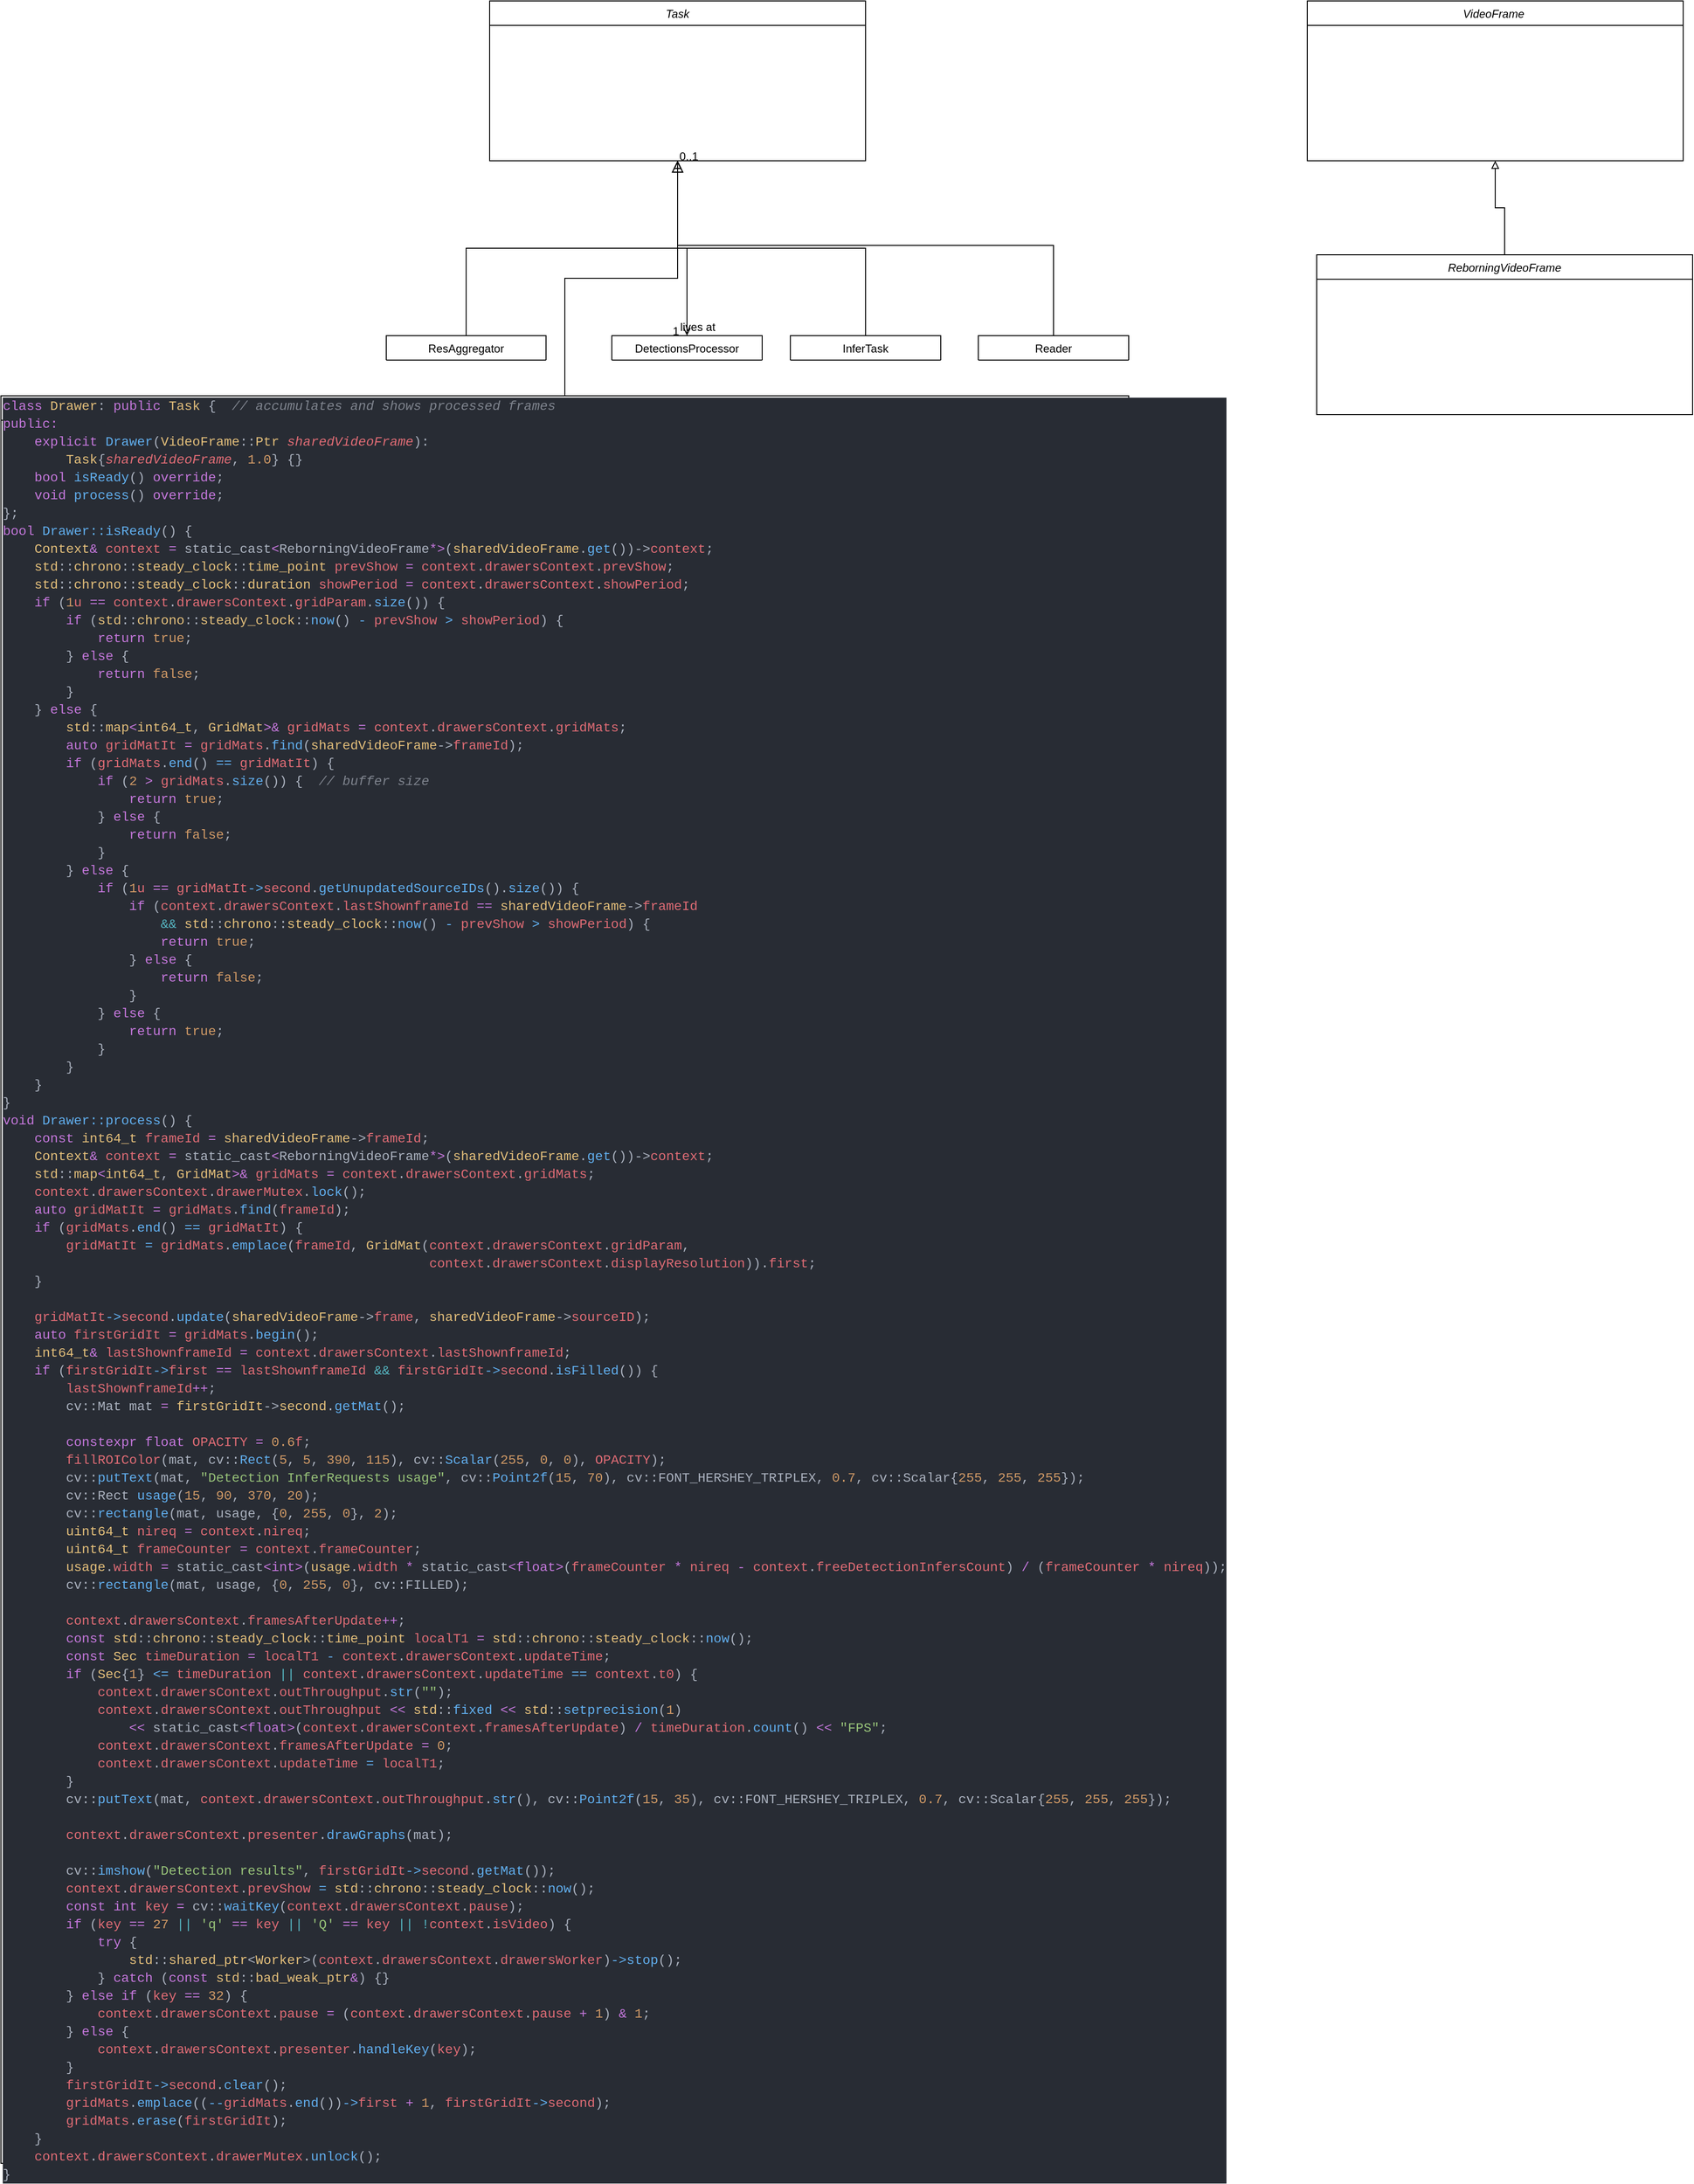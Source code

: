 <mxfile version="14.8.5" type="github">
  <diagram id="gtukw082VmCRvFBYvVIB" name="Page-1">
    <mxGraphModel dx="2580" dy="1864" grid="1" gridSize="10" guides="1" tooltips="1" connect="1" arrows="1" fold="1" page="1" pageScale="1" pageWidth="827" pageHeight="1169" math="0" shadow="0">
      <root>
        <mxCell id="0" />
        <mxCell id="1" parent="0" />
        <mxCell id="6xzVVplBRYgHC24R8ddk-1" value="Task" style="swimlane;fontStyle=2;align=center;verticalAlign=top;childLayout=stackLayout;horizontal=1;startSize=26;horizontalStack=0;resizeParent=1;resizeLast=0;collapsible=1;marginBottom=0;rounded=0;shadow=0;strokeWidth=1;" vertex="1" collapsed="1" parent="1">
          <mxGeometry x="120" y="-100" width="400" height="170" as="geometry">
            <mxRectangle x="70" y="-100" width="790" height="240" as="alternateBounds" />
          </mxGeometry>
        </mxCell>
        <mxCell id="6xzVVplBRYgHC24R8ddk-31" value="&lt;div style=&quot;color: rgb(171 , 178 , 191) ; background-color: rgb(40 , 44 , 52) ; font-family: &amp;#34;consolas&amp;#34; , &amp;#34;courier new&amp;#34; , monospace ; font-size: 14px ; line-height: 19px&quot;&gt;&lt;div style=&quot;font-family: &amp;#34;consolas&amp;#34; , &amp;#34;courier new&amp;#34; , monospace ; line-height: 19px&quot;&gt;&lt;div&gt;&lt;span style=&quot;color: #c678dd&quot;&gt;class&lt;/span&gt;&amp;nbsp;&lt;span style=&quot;color: #e5c07b&quot;&gt;Task&lt;/span&gt;&amp;nbsp;{&lt;/div&gt;&lt;div&gt;&lt;span style=&quot;color: #c678dd&quot;&gt;public:&lt;/span&gt;&lt;/div&gt;&lt;div&gt;&amp;nbsp;&amp;nbsp;&amp;nbsp;&amp;nbsp;&lt;span style=&quot;color: #c678dd&quot;&gt;explicit&lt;/span&gt;&amp;nbsp;&lt;span style=&quot;color: #61afef&quot;&gt;Task&lt;/span&gt;(&lt;span style=&quot;color: #e5c07b&quot;&gt;VideoFrame&lt;/span&gt;::&lt;span style=&quot;color: #e5c07b&quot;&gt;Ptr&lt;/span&gt;&amp;nbsp;&lt;span style=&quot;color: #e06c75 ; font-style: italic&quot;&gt;sharedVideoFrame&lt;/span&gt;,&amp;nbsp;&lt;span style=&quot;color: #c678dd&quot;&gt;float&lt;/span&gt;&amp;nbsp;&lt;span style=&quot;color: #e06c75 ; font-style: italic&quot;&gt;priority&lt;/span&gt;&amp;nbsp;&lt;span style=&quot;color: #c678dd&quot;&gt;=&lt;/span&gt;&amp;nbsp;&lt;span style=&quot;color: #d19a66&quot;&gt;0&lt;/span&gt;):&lt;/div&gt;&lt;div&gt;&amp;nbsp;&amp;nbsp;&amp;nbsp;&amp;nbsp;&amp;nbsp;&amp;nbsp;&amp;nbsp;&amp;nbsp;&lt;span style=&quot;color: #e06c75&quot;&gt;sharedVideoFrame&lt;/span&gt;{&lt;span style=&quot;color: #e06c75 ; font-style: italic&quot;&gt;sharedVideoFrame&lt;/span&gt;},&amp;nbsp;&lt;span style=&quot;color: #e06c75&quot;&gt;priority&lt;/span&gt;{&lt;span style=&quot;color: #e06c75 ; font-style: italic&quot;&gt;priority&lt;/span&gt;}&amp;nbsp;{}&lt;/div&gt;&lt;div&gt;&amp;nbsp;&amp;nbsp;&amp;nbsp;&amp;nbsp;&lt;span style=&quot;color: #c678dd&quot;&gt;virtual&lt;/span&gt;&amp;nbsp;&lt;span style=&quot;color: #c678dd&quot;&gt;bool&lt;/span&gt;&amp;nbsp;&lt;span style=&quot;color: #61afef&quot;&gt;isReady&lt;/span&gt;()&amp;nbsp;&lt;span style=&quot;color: #c678dd&quot;&gt;=&lt;/span&gt;&amp;nbsp;&lt;span style=&quot;color: #d19a66&quot;&gt;0&lt;/span&gt;;&lt;/div&gt;&lt;div&gt;&amp;nbsp;&amp;nbsp;&amp;nbsp;&amp;nbsp;&lt;span style=&quot;color: #c678dd&quot;&gt;virtual&lt;/span&gt;&amp;nbsp;&lt;span style=&quot;color: #c678dd&quot;&gt;void&lt;/span&gt;&amp;nbsp;&lt;span style=&quot;color: #61afef&quot;&gt;process&lt;/span&gt;()&amp;nbsp;&lt;span style=&quot;color: #c678dd&quot;&gt;=&lt;/span&gt;&amp;nbsp;&lt;span style=&quot;color: #d19a66&quot;&gt;0&lt;/span&gt;;&lt;/div&gt;&lt;div&gt;&amp;nbsp;&amp;nbsp;&amp;nbsp;&amp;nbsp;&lt;span style=&quot;color: #c678dd&quot;&gt;virtual&lt;/span&gt;&amp;nbsp;&lt;span style=&quot;color: #61afef&quot;&gt;~Task&lt;/span&gt;()&amp;nbsp;&lt;span style=&quot;color: #c678dd&quot;&gt;=&lt;/span&gt;&amp;nbsp;&lt;span style=&quot;color: #c678dd&quot;&gt;default&lt;/span&gt;;&lt;/div&gt;&lt;br&gt;&lt;div&gt;&amp;nbsp;&amp;nbsp;&amp;nbsp;&amp;nbsp;&lt;span style=&quot;color: #e5c07b&quot;&gt;VideoFrame&lt;/span&gt;::&lt;span style=&quot;color: #e5c07b&quot;&gt;Ptr&lt;/span&gt;&amp;nbsp;&lt;span style=&quot;color: #e06c75&quot;&gt;sharedVideoFrame&lt;/span&gt;;&lt;span style=&quot;color: #7f848e ; font-style: italic&quot;&gt;&amp;nbsp;&amp;nbsp;//&amp;nbsp;it&amp;nbsp;is&amp;nbsp;possible&amp;nbsp;that&amp;nbsp;two&amp;nbsp;tasks&amp;nbsp;try&amp;nbsp;to&amp;nbsp;draw&amp;nbsp;on&amp;nbsp;the&amp;nbsp;same&amp;nbsp;cvMat&lt;/span&gt;&lt;/div&gt;&lt;div&gt;&amp;nbsp;&amp;nbsp;&amp;nbsp;&amp;nbsp;&lt;span style=&quot;color: #c678dd&quot;&gt;const&lt;/span&gt;&amp;nbsp;&lt;span style=&quot;color: #c678dd&quot;&gt;float&lt;/span&gt;&amp;nbsp;&lt;span style=&quot;color: #e06c75&quot;&gt;priority&lt;/span&gt;;&lt;/div&gt;&lt;div&gt;};&lt;/div&gt;&lt;/div&gt;&lt;/div&gt;" style="text;html=1;align=left;verticalAlign=middle;resizable=0;points=[];autosize=1;strokeColor=none;" vertex="1" parent="6xzVVplBRYgHC24R8ddk-1">
          <mxGeometry y="26" width="400" height="210" as="geometry" />
        </mxCell>
        <mxCell id="6xzVVplBRYgHC24R8ddk-7" value="Drawer" style="swimlane;fontStyle=0;align=center;verticalAlign=top;childLayout=stackLayout;horizontal=1;startSize=26;horizontalStack=0;resizeParent=1;resizeLast=0;collapsible=1;marginBottom=0;rounded=0;shadow=0;strokeWidth=1;" vertex="1" parent="1">
          <mxGeometry x="-400" y="320" width="1200" height="1880" as="geometry">
            <mxRectangle x="-240" y="256" width="160" height="26" as="alternateBounds" />
          </mxGeometry>
        </mxCell>
        <mxCell id="6xzVVplBRYgHC24R8ddk-39" value="&lt;div style=&quot;color: rgb(171 , 178 , 191) ; background-color: rgb(40 , 44 , 52) ; font-family: &amp;#34;consolas&amp;#34; , &amp;#34;courier new&amp;#34; , monospace ; font-size: 14px ; line-height: 19px&quot;&gt;&lt;div&gt;&lt;span style=&quot;color: #c678dd&quot;&gt;class&lt;/span&gt;&amp;nbsp;&lt;span style=&quot;color: #e5c07b&quot;&gt;Drawer&lt;/span&gt;:&amp;nbsp;&lt;span style=&quot;color: #c678dd&quot;&gt;public&lt;/span&gt;&amp;nbsp;&lt;span style=&quot;color: #e5c07b&quot;&gt;Task&lt;/span&gt;&amp;nbsp;{&lt;span style=&quot;color: #7f848e ; font-style: italic&quot;&gt;&amp;nbsp;&amp;nbsp;//&amp;nbsp;accumulates&amp;nbsp;and&amp;nbsp;shows&amp;nbsp;processed&amp;nbsp;frames&lt;/span&gt;&lt;/div&gt;&lt;div&gt;&lt;span style=&quot;color: #c678dd&quot;&gt;public:&lt;/span&gt;&lt;/div&gt;&lt;div&gt;&amp;nbsp;&amp;nbsp;&amp;nbsp;&amp;nbsp;&lt;span style=&quot;color: #c678dd&quot;&gt;explicit&lt;/span&gt;&amp;nbsp;&lt;span style=&quot;color: #61afef&quot;&gt;Drawer&lt;/span&gt;(&lt;span style=&quot;color: #e5c07b&quot;&gt;VideoFrame&lt;/span&gt;::&lt;span style=&quot;color: #e5c07b&quot;&gt;Ptr&lt;/span&gt;&amp;nbsp;&lt;span style=&quot;color: #e06c75 ; font-style: italic&quot;&gt;sharedVideoFrame&lt;/span&gt;):&lt;/div&gt;&lt;div&gt;&amp;nbsp;&amp;nbsp;&amp;nbsp;&amp;nbsp;&amp;nbsp;&amp;nbsp;&amp;nbsp;&amp;nbsp;&lt;span style=&quot;color: #e5c07b&quot;&gt;Task&lt;/span&gt;{&lt;span style=&quot;color: #e06c75 ; font-style: italic&quot;&gt;sharedVideoFrame&lt;/span&gt;,&amp;nbsp;&lt;span style=&quot;color: #d19a66&quot;&gt;1.0&lt;/span&gt;}&amp;nbsp;{}&lt;/div&gt;&lt;div&gt;&amp;nbsp;&amp;nbsp;&amp;nbsp;&amp;nbsp;&lt;span style=&quot;color: #c678dd&quot;&gt;bool&lt;/span&gt;&amp;nbsp;&lt;span style=&quot;color: #61afef&quot;&gt;isReady&lt;/span&gt;()&amp;nbsp;&lt;span style=&quot;color: #c678dd&quot;&gt;override&lt;/span&gt;;&lt;/div&gt;&lt;div&gt;&amp;nbsp;&amp;nbsp;&amp;nbsp;&amp;nbsp;&lt;span style=&quot;color: #c678dd&quot;&gt;void&lt;/span&gt;&amp;nbsp;&lt;span style=&quot;color: #61afef&quot;&gt;process&lt;/span&gt;()&amp;nbsp;&lt;span style=&quot;color: #c678dd&quot;&gt;override&lt;/span&gt;;&lt;/div&gt;&lt;div&gt;};&lt;/div&gt;&lt;div&gt;&lt;div style=&quot;font-family: &amp;#34;consolas&amp;#34; , &amp;#34;courier new&amp;#34; , monospace ; line-height: 19px&quot;&gt;&lt;div&gt;&lt;span style=&quot;color: #c678dd&quot;&gt;bool&lt;/span&gt;&amp;nbsp;&lt;span style=&quot;color: #61afef&quot;&gt;Drawer&lt;/span&gt;&lt;span style=&quot;color: #61afef&quot;&gt;::&lt;/span&gt;&lt;span style=&quot;color: #61afef&quot;&gt;isReady&lt;/span&gt;()&amp;nbsp;{&lt;/div&gt;&lt;div&gt;&amp;nbsp;&amp;nbsp;&amp;nbsp;&amp;nbsp;&lt;span style=&quot;color: #e5c07b&quot;&gt;Context&lt;/span&gt;&lt;span style=&quot;color: #c678dd&quot;&gt;&amp;amp;&lt;/span&gt;&amp;nbsp;&lt;span style=&quot;color: #e06c75&quot;&gt;context&lt;/span&gt;&amp;nbsp;&lt;span style=&quot;color: #c678dd&quot;&gt;=&lt;/span&gt;&amp;nbsp;static_cast&lt;span style=&quot;color: #c678dd&quot;&gt;&amp;lt;&lt;/span&gt;ReborningVideoFrame&lt;span style=&quot;color: #c678dd&quot;&gt;*&amp;gt;&lt;/span&gt;(&lt;span style=&quot;color: #e5c07b&quot;&gt;sharedVideoFrame&lt;/span&gt;.&lt;span style=&quot;color: #61afef&quot;&gt;get&lt;/span&gt;())-&amp;gt;&lt;span style=&quot;color: #e06c75&quot;&gt;context&lt;/span&gt;;&lt;/div&gt;&lt;div&gt;&amp;nbsp;&amp;nbsp;&amp;nbsp;&amp;nbsp;&lt;span style=&quot;color: #e5c07b&quot;&gt;std&lt;/span&gt;::&lt;span style=&quot;color: #e5c07b&quot;&gt;chrono&lt;/span&gt;::&lt;span style=&quot;color: #e5c07b&quot;&gt;steady_clock&lt;/span&gt;::&lt;span style=&quot;color: #e5c07b&quot;&gt;time_point&lt;/span&gt;&amp;nbsp;&lt;span style=&quot;color: #e06c75&quot;&gt;prevShow&lt;/span&gt;&amp;nbsp;&lt;span style=&quot;color: #c678dd&quot;&gt;=&lt;/span&gt;&amp;nbsp;&lt;span style=&quot;color: #e06c75&quot;&gt;context&lt;/span&gt;.&lt;span style=&quot;color: #e06c75&quot;&gt;drawersContext&lt;/span&gt;.&lt;span style=&quot;color: #e06c75&quot;&gt;prevShow&lt;/span&gt;;&lt;/div&gt;&lt;div&gt;&amp;nbsp;&amp;nbsp;&amp;nbsp;&amp;nbsp;&lt;span style=&quot;color: #e5c07b&quot;&gt;std&lt;/span&gt;::&lt;span style=&quot;color: #e5c07b&quot;&gt;chrono&lt;/span&gt;::&lt;span style=&quot;color: #e5c07b&quot;&gt;steady_clock&lt;/span&gt;::&lt;span style=&quot;color: #e5c07b&quot;&gt;duration&lt;/span&gt;&amp;nbsp;&lt;span style=&quot;color: #e06c75&quot;&gt;showPeriod&lt;/span&gt;&amp;nbsp;&lt;span style=&quot;color: #c678dd&quot;&gt;=&lt;/span&gt;&amp;nbsp;&lt;span style=&quot;color: #e06c75&quot;&gt;context&lt;/span&gt;.&lt;span style=&quot;color: #e06c75&quot;&gt;drawersContext&lt;/span&gt;.&lt;span style=&quot;color: #e06c75&quot;&gt;showPeriod&lt;/span&gt;;&lt;/div&gt;&lt;div&gt;&amp;nbsp;&amp;nbsp;&amp;nbsp;&amp;nbsp;&lt;span style=&quot;color: #c678dd&quot;&gt;if&lt;/span&gt;&amp;nbsp;(&lt;span style=&quot;color: #d19a66&quot;&gt;1&lt;/span&gt;&lt;span style=&quot;color: #e06c75&quot;&gt;u&lt;/span&gt;&amp;nbsp;&lt;span style=&quot;color: #c678dd&quot;&gt;==&lt;/span&gt;&amp;nbsp;&lt;span style=&quot;color: #e06c75&quot;&gt;context&lt;/span&gt;.&lt;span style=&quot;color: #e06c75&quot;&gt;drawersContext&lt;/span&gt;.&lt;span style=&quot;color: #e06c75&quot;&gt;gridParam&lt;/span&gt;.&lt;span style=&quot;color: #61afef&quot;&gt;size&lt;/span&gt;())&amp;nbsp;{&lt;/div&gt;&lt;div&gt;&amp;nbsp;&amp;nbsp;&amp;nbsp;&amp;nbsp;&amp;nbsp;&amp;nbsp;&amp;nbsp;&amp;nbsp;&lt;span style=&quot;color: #c678dd&quot;&gt;if&lt;/span&gt;&amp;nbsp;(&lt;span style=&quot;color: #e5c07b&quot;&gt;std&lt;/span&gt;::&lt;span style=&quot;color: #e5c07b&quot;&gt;chrono&lt;/span&gt;::&lt;span style=&quot;color: #e5c07b&quot;&gt;steady_clock&lt;/span&gt;::&lt;span style=&quot;color: #61afef&quot;&gt;now&lt;/span&gt;()&amp;nbsp;&lt;span style=&quot;color: #61afef&quot;&gt;-&lt;/span&gt;&amp;nbsp;&lt;span style=&quot;color: #e06c75&quot;&gt;prevShow&lt;/span&gt;&amp;nbsp;&lt;span style=&quot;color: #61afef&quot;&gt;&amp;gt;&lt;/span&gt;&amp;nbsp;&lt;span style=&quot;color: #e06c75&quot;&gt;showPeriod&lt;/span&gt;)&amp;nbsp;{&lt;/div&gt;&lt;div&gt;&amp;nbsp;&amp;nbsp;&amp;nbsp;&amp;nbsp;&amp;nbsp;&amp;nbsp;&amp;nbsp;&amp;nbsp;&amp;nbsp;&amp;nbsp;&amp;nbsp;&amp;nbsp;&lt;span style=&quot;color: #c678dd&quot;&gt;return&lt;/span&gt;&amp;nbsp;&lt;span style=&quot;color: #d19a66&quot;&gt;true&lt;/span&gt;;&lt;/div&gt;&lt;div&gt;&amp;nbsp;&amp;nbsp;&amp;nbsp;&amp;nbsp;&amp;nbsp;&amp;nbsp;&amp;nbsp;&amp;nbsp;}&amp;nbsp;&lt;span style=&quot;color: #c678dd&quot;&gt;else&lt;/span&gt;&amp;nbsp;{&lt;/div&gt;&lt;div&gt;&amp;nbsp;&amp;nbsp;&amp;nbsp;&amp;nbsp;&amp;nbsp;&amp;nbsp;&amp;nbsp;&amp;nbsp;&amp;nbsp;&amp;nbsp;&amp;nbsp;&amp;nbsp;&lt;span style=&quot;color: #c678dd&quot;&gt;return&lt;/span&gt;&amp;nbsp;&lt;span style=&quot;color: #d19a66&quot;&gt;false&lt;/span&gt;;&lt;/div&gt;&lt;div&gt;&amp;nbsp;&amp;nbsp;&amp;nbsp;&amp;nbsp;&amp;nbsp;&amp;nbsp;&amp;nbsp;&amp;nbsp;}&lt;/div&gt;&lt;div&gt;&amp;nbsp;&amp;nbsp;&amp;nbsp;&amp;nbsp;}&amp;nbsp;&lt;span style=&quot;color: #c678dd&quot;&gt;else&lt;/span&gt;&amp;nbsp;{&lt;/div&gt;&lt;div&gt;&amp;nbsp;&amp;nbsp;&amp;nbsp;&amp;nbsp;&amp;nbsp;&amp;nbsp;&amp;nbsp;&amp;nbsp;&lt;span style=&quot;color: #e5c07b&quot;&gt;std&lt;/span&gt;::&lt;span style=&quot;color: #e5c07b&quot;&gt;map&lt;/span&gt;&lt;span style=&quot;color: #c678dd&quot;&gt;&amp;lt;&lt;/span&gt;&lt;span style=&quot;color: #e5c07b&quot;&gt;int64_t&lt;/span&gt;,&amp;nbsp;&lt;span style=&quot;color: #e5c07b&quot;&gt;GridMat&lt;/span&gt;&lt;span style=&quot;color: #c678dd&quot;&gt;&amp;gt;&amp;amp;&lt;/span&gt;&amp;nbsp;&lt;span style=&quot;color: #e06c75&quot;&gt;gridMats&lt;/span&gt;&amp;nbsp;&lt;span style=&quot;color: #c678dd&quot;&gt;=&lt;/span&gt;&amp;nbsp;&lt;span style=&quot;color: #e06c75&quot;&gt;context&lt;/span&gt;.&lt;span style=&quot;color: #e06c75&quot;&gt;drawersContext&lt;/span&gt;.&lt;span style=&quot;color: #e06c75&quot;&gt;gridMats&lt;/span&gt;;&lt;/div&gt;&lt;div&gt;&amp;nbsp;&amp;nbsp;&amp;nbsp;&amp;nbsp;&amp;nbsp;&amp;nbsp;&amp;nbsp;&amp;nbsp;&lt;span style=&quot;color: #c678dd&quot;&gt;auto&lt;/span&gt;&amp;nbsp;&lt;span style=&quot;color: #e06c75&quot;&gt;gridMatIt&lt;/span&gt;&amp;nbsp;&lt;span style=&quot;color: #c678dd&quot;&gt;=&lt;/span&gt;&amp;nbsp;&lt;span style=&quot;color: #e06c75&quot;&gt;gridMats&lt;/span&gt;.&lt;span style=&quot;color: #61afef&quot;&gt;find&lt;/span&gt;(&lt;span style=&quot;color: #e5c07b&quot;&gt;sharedVideoFrame&lt;/span&gt;-&amp;gt;&lt;span style=&quot;color: #e06c75&quot;&gt;frameId&lt;/span&gt;);&lt;/div&gt;&lt;div&gt;&amp;nbsp;&amp;nbsp;&amp;nbsp;&amp;nbsp;&amp;nbsp;&amp;nbsp;&amp;nbsp;&amp;nbsp;&lt;span style=&quot;color: #c678dd&quot;&gt;if&lt;/span&gt;&amp;nbsp;(&lt;span style=&quot;color: #e06c75&quot;&gt;gridMats&lt;/span&gt;.&lt;span style=&quot;color: #61afef&quot;&gt;end&lt;/span&gt;()&amp;nbsp;&lt;span style=&quot;color: #61afef&quot;&gt;==&lt;/span&gt;&amp;nbsp;&lt;span style=&quot;color: #e06c75&quot;&gt;gridMatIt&lt;/span&gt;)&amp;nbsp;{&lt;/div&gt;&lt;div&gt;&amp;nbsp;&amp;nbsp;&amp;nbsp;&amp;nbsp;&amp;nbsp;&amp;nbsp;&amp;nbsp;&amp;nbsp;&amp;nbsp;&amp;nbsp;&amp;nbsp;&amp;nbsp;&lt;span style=&quot;color: #c678dd&quot;&gt;if&lt;/span&gt;&amp;nbsp;(&lt;span style=&quot;color: #d19a66&quot;&gt;2&lt;/span&gt;&amp;nbsp;&lt;span style=&quot;color: #c678dd&quot;&gt;&amp;gt;&lt;/span&gt;&amp;nbsp;&lt;span style=&quot;color: #e06c75&quot;&gt;gridMats&lt;/span&gt;.&lt;span style=&quot;color: #61afef&quot;&gt;size&lt;/span&gt;())&amp;nbsp;{&lt;span style=&quot;color: #7f848e ; font-style: italic&quot;&gt;&amp;nbsp;&amp;nbsp;//&amp;nbsp;buffer&amp;nbsp;size&lt;/span&gt;&lt;/div&gt;&lt;div&gt;&amp;nbsp;&amp;nbsp;&amp;nbsp;&amp;nbsp;&amp;nbsp;&amp;nbsp;&amp;nbsp;&amp;nbsp;&amp;nbsp;&amp;nbsp;&amp;nbsp;&amp;nbsp;&amp;nbsp;&amp;nbsp;&amp;nbsp;&amp;nbsp;&lt;span style=&quot;color: #c678dd&quot;&gt;return&lt;/span&gt;&amp;nbsp;&lt;span style=&quot;color: #d19a66&quot;&gt;true&lt;/span&gt;;&lt;/div&gt;&lt;div&gt;&amp;nbsp;&amp;nbsp;&amp;nbsp;&amp;nbsp;&amp;nbsp;&amp;nbsp;&amp;nbsp;&amp;nbsp;&amp;nbsp;&amp;nbsp;&amp;nbsp;&amp;nbsp;}&amp;nbsp;&lt;span style=&quot;color: #c678dd&quot;&gt;else&lt;/span&gt;&amp;nbsp;{&lt;/div&gt;&lt;div&gt;&amp;nbsp;&amp;nbsp;&amp;nbsp;&amp;nbsp;&amp;nbsp;&amp;nbsp;&amp;nbsp;&amp;nbsp;&amp;nbsp;&amp;nbsp;&amp;nbsp;&amp;nbsp;&amp;nbsp;&amp;nbsp;&amp;nbsp;&amp;nbsp;&lt;span style=&quot;color: #c678dd&quot;&gt;return&lt;/span&gt;&amp;nbsp;&lt;span style=&quot;color: #d19a66&quot;&gt;false&lt;/span&gt;;&lt;/div&gt;&lt;div&gt;&amp;nbsp;&amp;nbsp;&amp;nbsp;&amp;nbsp;&amp;nbsp;&amp;nbsp;&amp;nbsp;&amp;nbsp;&amp;nbsp;&amp;nbsp;&amp;nbsp;&amp;nbsp;}&lt;/div&gt;&lt;div&gt;&amp;nbsp;&amp;nbsp;&amp;nbsp;&amp;nbsp;&amp;nbsp;&amp;nbsp;&amp;nbsp;&amp;nbsp;}&amp;nbsp;&lt;span style=&quot;color: #c678dd&quot;&gt;else&lt;/span&gt;&amp;nbsp;{&lt;/div&gt;&lt;div&gt;&amp;nbsp;&amp;nbsp;&amp;nbsp;&amp;nbsp;&amp;nbsp;&amp;nbsp;&amp;nbsp;&amp;nbsp;&amp;nbsp;&amp;nbsp;&amp;nbsp;&amp;nbsp;&lt;span style=&quot;color: #c678dd&quot;&gt;if&lt;/span&gt;&amp;nbsp;(&lt;span style=&quot;color: #d19a66&quot;&gt;1&lt;/span&gt;&lt;span style=&quot;color: #e06c75&quot;&gt;u&lt;/span&gt;&amp;nbsp;&lt;span style=&quot;color: #c678dd&quot;&gt;==&lt;/span&gt;&amp;nbsp;&lt;span style=&quot;color: #e06c75&quot;&gt;gridMatIt&lt;/span&gt;&lt;span style=&quot;color: #61afef&quot;&gt;-&amp;gt;&lt;/span&gt;&lt;span style=&quot;color: #e06c75&quot;&gt;second&lt;/span&gt;.&lt;span style=&quot;color: #61afef&quot;&gt;getUnupdatedSourceIDs&lt;/span&gt;().&lt;span style=&quot;color: #61afef&quot;&gt;size&lt;/span&gt;())&amp;nbsp;{&lt;/div&gt;&lt;div&gt;&amp;nbsp;&amp;nbsp;&amp;nbsp;&amp;nbsp;&amp;nbsp;&amp;nbsp;&amp;nbsp;&amp;nbsp;&amp;nbsp;&amp;nbsp;&amp;nbsp;&amp;nbsp;&amp;nbsp;&amp;nbsp;&amp;nbsp;&amp;nbsp;&lt;span style=&quot;color: #c678dd&quot;&gt;if&lt;/span&gt;&amp;nbsp;(&lt;span style=&quot;color: #e06c75&quot;&gt;context&lt;/span&gt;.&lt;span style=&quot;color: #e06c75&quot;&gt;drawersContext&lt;/span&gt;.&lt;span style=&quot;color: #e06c75&quot;&gt;lastShownframeId&lt;/span&gt;&amp;nbsp;&lt;span style=&quot;color: #c678dd&quot;&gt;==&lt;/span&gt;&amp;nbsp;&lt;span style=&quot;color: #e5c07b&quot;&gt;sharedVideoFrame&lt;/span&gt;-&amp;gt;&lt;span style=&quot;color: #e06c75&quot;&gt;frameId&lt;/span&gt;&lt;/div&gt;&lt;div&gt;&amp;nbsp;&amp;nbsp;&amp;nbsp;&amp;nbsp;&amp;nbsp;&amp;nbsp;&amp;nbsp;&amp;nbsp;&amp;nbsp;&amp;nbsp;&amp;nbsp;&amp;nbsp;&amp;nbsp;&amp;nbsp;&amp;nbsp;&amp;nbsp;&amp;nbsp;&amp;nbsp;&amp;nbsp;&amp;nbsp;&lt;span style=&quot;color: #56b6c2&quot;&gt;&amp;amp;&amp;amp;&lt;/span&gt;&amp;nbsp;&lt;span style=&quot;color: #e5c07b&quot;&gt;std&lt;/span&gt;::&lt;span style=&quot;color: #e5c07b&quot;&gt;chrono&lt;/span&gt;::&lt;span style=&quot;color: #e5c07b&quot;&gt;steady_clock&lt;/span&gt;::&lt;span style=&quot;color: #61afef&quot;&gt;now&lt;/span&gt;()&amp;nbsp;&lt;span style=&quot;color: #61afef&quot;&gt;-&lt;/span&gt;&amp;nbsp;&lt;span style=&quot;color: #e06c75&quot;&gt;prevShow&lt;/span&gt;&amp;nbsp;&lt;span style=&quot;color: #61afef&quot;&gt;&amp;gt;&lt;/span&gt;&amp;nbsp;&lt;span style=&quot;color: #e06c75&quot;&gt;showPeriod&lt;/span&gt;)&amp;nbsp;{&lt;/div&gt;&lt;div&gt;&amp;nbsp;&amp;nbsp;&amp;nbsp;&amp;nbsp;&amp;nbsp;&amp;nbsp;&amp;nbsp;&amp;nbsp;&amp;nbsp;&amp;nbsp;&amp;nbsp;&amp;nbsp;&amp;nbsp;&amp;nbsp;&amp;nbsp;&amp;nbsp;&amp;nbsp;&amp;nbsp;&amp;nbsp;&amp;nbsp;&lt;span style=&quot;color: #c678dd&quot;&gt;return&lt;/span&gt;&amp;nbsp;&lt;span style=&quot;color: #d19a66&quot;&gt;true&lt;/span&gt;;&lt;/div&gt;&lt;div&gt;&amp;nbsp;&amp;nbsp;&amp;nbsp;&amp;nbsp;&amp;nbsp;&amp;nbsp;&amp;nbsp;&amp;nbsp;&amp;nbsp;&amp;nbsp;&amp;nbsp;&amp;nbsp;&amp;nbsp;&amp;nbsp;&amp;nbsp;&amp;nbsp;}&amp;nbsp;&lt;span style=&quot;color: #c678dd&quot;&gt;else&lt;/span&gt;&amp;nbsp;{&lt;/div&gt;&lt;div&gt;&amp;nbsp;&amp;nbsp;&amp;nbsp;&amp;nbsp;&amp;nbsp;&amp;nbsp;&amp;nbsp;&amp;nbsp;&amp;nbsp;&amp;nbsp;&amp;nbsp;&amp;nbsp;&amp;nbsp;&amp;nbsp;&amp;nbsp;&amp;nbsp;&amp;nbsp;&amp;nbsp;&amp;nbsp;&amp;nbsp;&lt;span style=&quot;color: #c678dd&quot;&gt;return&lt;/span&gt;&amp;nbsp;&lt;span style=&quot;color: #d19a66&quot;&gt;false&lt;/span&gt;;&lt;/div&gt;&lt;div&gt;&amp;nbsp;&amp;nbsp;&amp;nbsp;&amp;nbsp;&amp;nbsp;&amp;nbsp;&amp;nbsp;&amp;nbsp;&amp;nbsp;&amp;nbsp;&amp;nbsp;&amp;nbsp;&amp;nbsp;&amp;nbsp;&amp;nbsp;&amp;nbsp;}&lt;/div&gt;&lt;div&gt;&amp;nbsp;&amp;nbsp;&amp;nbsp;&amp;nbsp;&amp;nbsp;&amp;nbsp;&amp;nbsp;&amp;nbsp;&amp;nbsp;&amp;nbsp;&amp;nbsp;&amp;nbsp;}&amp;nbsp;&lt;span style=&quot;color: #c678dd&quot;&gt;else&lt;/span&gt;&amp;nbsp;{&lt;/div&gt;&lt;div&gt;&amp;nbsp;&amp;nbsp;&amp;nbsp;&amp;nbsp;&amp;nbsp;&amp;nbsp;&amp;nbsp;&amp;nbsp;&amp;nbsp;&amp;nbsp;&amp;nbsp;&amp;nbsp;&amp;nbsp;&amp;nbsp;&amp;nbsp;&amp;nbsp;&lt;span style=&quot;color: #c678dd&quot;&gt;return&lt;/span&gt;&amp;nbsp;&lt;span style=&quot;color: #d19a66&quot;&gt;true&lt;/span&gt;;&lt;/div&gt;&lt;div&gt;&amp;nbsp;&amp;nbsp;&amp;nbsp;&amp;nbsp;&amp;nbsp;&amp;nbsp;&amp;nbsp;&amp;nbsp;&amp;nbsp;&amp;nbsp;&amp;nbsp;&amp;nbsp;}&lt;/div&gt;&lt;div&gt;&amp;nbsp;&amp;nbsp;&amp;nbsp;&amp;nbsp;&amp;nbsp;&amp;nbsp;&amp;nbsp;&amp;nbsp;}&lt;/div&gt;&lt;div&gt;&amp;nbsp;&amp;nbsp;&amp;nbsp;&amp;nbsp;}&lt;/div&gt;&lt;div&gt;}&lt;/div&gt;&lt;div&gt;&lt;div style=&quot;line-height: 19px&quot;&gt;&lt;div&gt;&lt;span style=&quot;color: #c678dd&quot;&gt;void&lt;/span&gt;&amp;nbsp;&lt;span style=&quot;color: #61afef&quot;&gt;Drawer&lt;/span&gt;&lt;span style=&quot;color: #61afef&quot;&gt;::&lt;/span&gt;&lt;span style=&quot;color: #61afef&quot;&gt;process&lt;/span&gt;()&amp;nbsp;{&lt;/div&gt;&lt;div&gt;&amp;nbsp;&amp;nbsp;&amp;nbsp;&amp;nbsp;&lt;span style=&quot;color: #c678dd&quot;&gt;const&lt;/span&gt;&amp;nbsp;&lt;span style=&quot;color: #e5c07b&quot;&gt;int64_t&lt;/span&gt;&amp;nbsp;&lt;span style=&quot;color: #e06c75&quot;&gt;frameId&lt;/span&gt;&amp;nbsp;&lt;span style=&quot;color: #c678dd&quot;&gt;=&lt;/span&gt;&amp;nbsp;&lt;span style=&quot;color: #e5c07b&quot;&gt;sharedVideoFrame&lt;/span&gt;-&amp;gt;&lt;span style=&quot;color: #e06c75&quot;&gt;frameId&lt;/span&gt;;&lt;/div&gt;&lt;div&gt;&amp;nbsp;&amp;nbsp;&amp;nbsp;&amp;nbsp;&lt;span style=&quot;color: #e5c07b&quot;&gt;Context&lt;/span&gt;&lt;span style=&quot;color: #c678dd&quot;&gt;&amp;amp;&lt;/span&gt;&amp;nbsp;&lt;span style=&quot;color: #e06c75&quot;&gt;context&lt;/span&gt;&amp;nbsp;&lt;span style=&quot;color: #c678dd&quot;&gt;=&lt;/span&gt;&amp;nbsp;static_cast&lt;span style=&quot;color: #c678dd&quot;&gt;&amp;lt;&lt;/span&gt;ReborningVideoFrame&lt;span style=&quot;color: #c678dd&quot;&gt;*&amp;gt;&lt;/span&gt;(&lt;span style=&quot;color: #e5c07b&quot;&gt;sharedVideoFrame&lt;/span&gt;.&lt;span style=&quot;color: #61afef&quot;&gt;get&lt;/span&gt;())-&amp;gt;&lt;span style=&quot;color: #e06c75&quot;&gt;context&lt;/span&gt;;&lt;/div&gt;&lt;div&gt;&amp;nbsp;&amp;nbsp;&amp;nbsp;&amp;nbsp;&lt;span style=&quot;color: #e5c07b&quot;&gt;std&lt;/span&gt;::&lt;span style=&quot;color: #e5c07b&quot;&gt;map&lt;/span&gt;&lt;span style=&quot;color: #c678dd&quot;&gt;&amp;lt;&lt;/span&gt;&lt;span style=&quot;color: #e5c07b&quot;&gt;int64_t&lt;/span&gt;,&amp;nbsp;&lt;span style=&quot;color: #e5c07b&quot;&gt;GridMat&lt;/span&gt;&lt;span style=&quot;color: #c678dd&quot;&gt;&amp;gt;&amp;amp;&lt;/span&gt;&amp;nbsp;&lt;span style=&quot;color: #e06c75&quot;&gt;gridMats&lt;/span&gt;&amp;nbsp;&lt;span style=&quot;color: #c678dd&quot;&gt;=&lt;/span&gt;&amp;nbsp;&lt;span style=&quot;color: #e06c75&quot;&gt;context&lt;/span&gt;.&lt;span style=&quot;color: #e06c75&quot;&gt;drawersContext&lt;/span&gt;.&lt;span style=&quot;color: #e06c75&quot;&gt;gridMats&lt;/span&gt;;&lt;/div&gt;&lt;div&gt;&amp;nbsp;&amp;nbsp;&amp;nbsp;&amp;nbsp;&lt;span style=&quot;color: #e06c75&quot;&gt;context&lt;/span&gt;.&lt;span style=&quot;color: #e06c75&quot;&gt;drawersContext&lt;/span&gt;.&lt;span style=&quot;color: #e06c75&quot;&gt;drawerMutex&lt;/span&gt;.&lt;span style=&quot;color: #61afef&quot;&gt;lock&lt;/span&gt;();&lt;/div&gt;&lt;div&gt;&amp;nbsp;&amp;nbsp;&amp;nbsp;&amp;nbsp;&lt;span style=&quot;color: #c678dd&quot;&gt;auto&lt;/span&gt;&amp;nbsp;&lt;span style=&quot;color: #e06c75&quot;&gt;gridMatIt&lt;/span&gt;&amp;nbsp;&lt;span style=&quot;color: #c678dd&quot;&gt;=&lt;/span&gt;&amp;nbsp;&lt;span style=&quot;color: #e06c75&quot;&gt;gridMats&lt;/span&gt;.&lt;span style=&quot;color: #61afef&quot;&gt;find&lt;/span&gt;(&lt;span style=&quot;color: #e06c75&quot;&gt;frameId&lt;/span&gt;);&lt;/div&gt;&lt;div&gt;&amp;nbsp;&amp;nbsp;&amp;nbsp;&amp;nbsp;&lt;span style=&quot;color: #c678dd&quot;&gt;if&lt;/span&gt;&amp;nbsp;(&lt;span style=&quot;color: #e06c75&quot;&gt;gridMats&lt;/span&gt;.&lt;span style=&quot;color: #61afef&quot;&gt;end&lt;/span&gt;()&amp;nbsp;&lt;span style=&quot;color: #61afef&quot;&gt;==&lt;/span&gt;&amp;nbsp;&lt;span style=&quot;color: #e06c75&quot;&gt;gridMatIt&lt;/span&gt;)&amp;nbsp;{&lt;/div&gt;&lt;div&gt;&amp;nbsp;&amp;nbsp;&amp;nbsp;&amp;nbsp;&amp;nbsp;&amp;nbsp;&amp;nbsp;&amp;nbsp;&lt;span style=&quot;color: #e06c75&quot;&gt;gridMatIt&lt;/span&gt;&amp;nbsp;&lt;span style=&quot;color: #61afef&quot;&gt;=&lt;/span&gt;&amp;nbsp;&lt;span style=&quot;color: #e06c75&quot;&gt;gridMats&lt;/span&gt;.&lt;span style=&quot;color: #61afef&quot;&gt;emplace&lt;/span&gt;(&lt;span style=&quot;color: #e06c75&quot;&gt;frameId&lt;/span&gt;,&amp;nbsp;&lt;span style=&quot;color: #e5c07b&quot;&gt;GridMat&lt;/span&gt;(&lt;span style=&quot;color: #e06c75&quot;&gt;context&lt;/span&gt;.&lt;span style=&quot;color: #e06c75&quot;&gt;drawersContext&lt;/span&gt;.&lt;span style=&quot;color: #e06c75&quot;&gt;gridParam&lt;/span&gt;,&lt;/div&gt;&lt;div&gt;&amp;nbsp;&amp;nbsp;&amp;nbsp;&amp;nbsp;&amp;nbsp;&amp;nbsp;&amp;nbsp;&amp;nbsp;&amp;nbsp;&amp;nbsp;&amp;nbsp;&amp;nbsp;&amp;nbsp;&amp;nbsp;&amp;nbsp;&amp;nbsp;&amp;nbsp;&amp;nbsp;&amp;nbsp;&amp;nbsp;&amp;nbsp;&amp;nbsp;&amp;nbsp;&amp;nbsp;&amp;nbsp;&amp;nbsp;&amp;nbsp;&amp;nbsp;&amp;nbsp;&amp;nbsp;&amp;nbsp;&amp;nbsp;&amp;nbsp;&amp;nbsp;&amp;nbsp;&amp;nbsp;&amp;nbsp;&amp;nbsp;&amp;nbsp;&amp;nbsp;&amp;nbsp;&amp;nbsp;&amp;nbsp;&amp;nbsp;&amp;nbsp;&amp;nbsp;&amp;nbsp;&amp;nbsp;&amp;nbsp;&amp;nbsp;&amp;nbsp;&amp;nbsp;&amp;nbsp;&amp;nbsp;&lt;span style=&quot;color: #e06c75&quot;&gt;context&lt;/span&gt;.&lt;span style=&quot;color: #e06c75&quot;&gt;drawersContext&lt;/span&gt;.&lt;span style=&quot;color: #e06c75&quot;&gt;displayResolution&lt;/span&gt;)).&lt;span style=&quot;color: #e06c75&quot;&gt;first&lt;/span&gt;;&lt;/div&gt;&lt;div&gt;&amp;nbsp;&amp;nbsp;&amp;nbsp;&amp;nbsp;}&lt;/div&gt;&lt;br&gt;&lt;div&gt;&amp;nbsp;&amp;nbsp;&amp;nbsp;&amp;nbsp;&lt;span style=&quot;color: #e06c75&quot;&gt;gridMatIt&lt;/span&gt;&lt;span style=&quot;color: #61afef&quot;&gt;-&amp;gt;&lt;/span&gt;&lt;span style=&quot;color: #e06c75&quot;&gt;second&lt;/span&gt;.&lt;span style=&quot;color: #61afef&quot;&gt;update&lt;/span&gt;(&lt;span style=&quot;color: #e5c07b&quot;&gt;sharedVideoFrame&lt;/span&gt;-&amp;gt;&lt;span style=&quot;color: #e06c75&quot;&gt;frame&lt;/span&gt;,&amp;nbsp;&lt;span style=&quot;color: #e5c07b&quot;&gt;sharedVideoFrame&lt;/span&gt;-&amp;gt;&lt;span style=&quot;color: #e06c75&quot;&gt;sourceID&lt;/span&gt;);&lt;/div&gt;&lt;div&gt;&amp;nbsp;&amp;nbsp;&amp;nbsp;&amp;nbsp;&lt;span style=&quot;color: #c678dd&quot;&gt;auto&lt;/span&gt;&amp;nbsp;&lt;span style=&quot;color: #e06c75&quot;&gt;firstGridIt&lt;/span&gt;&amp;nbsp;&lt;span style=&quot;color: #c678dd&quot;&gt;=&lt;/span&gt;&amp;nbsp;&lt;span style=&quot;color: #e06c75&quot;&gt;gridMats&lt;/span&gt;.&lt;span style=&quot;color: #61afef&quot;&gt;begin&lt;/span&gt;();&lt;/div&gt;&lt;div&gt;&amp;nbsp;&amp;nbsp;&amp;nbsp;&amp;nbsp;&lt;span style=&quot;color: #e5c07b&quot;&gt;int64_t&lt;/span&gt;&lt;span style=&quot;color: #c678dd&quot;&gt;&amp;amp;&lt;/span&gt;&amp;nbsp;&lt;span style=&quot;color: #e06c75&quot;&gt;lastShownframeId&lt;/span&gt;&amp;nbsp;&lt;span style=&quot;color: #c678dd&quot;&gt;=&lt;/span&gt;&amp;nbsp;&lt;span style=&quot;color: #e06c75&quot;&gt;context&lt;/span&gt;.&lt;span style=&quot;color: #e06c75&quot;&gt;drawersContext&lt;/span&gt;.&lt;span style=&quot;color: #e06c75&quot;&gt;lastShownframeId&lt;/span&gt;;&lt;/div&gt;&lt;div&gt;&amp;nbsp;&amp;nbsp;&amp;nbsp;&amp;nbsp;&lt;span style=&quot;color: #c678dd&quot;&gt;if&lt;/span&gt;&amp;nbsp;(&lt;span style=&quot;color: #e06c75&quot;&gt;firstGridIt&lt;/span&gt;&lt;span style=&quot;color: #61afef&quot;&gt;-&amp;gt;&lt;/span&gt;&lt;span style=&quot;color: #e06c75&quot;&gt;first&lt;/span&gt;&amp;nbsp;&lt;span style=&quot;color: #c678dd&quot;&gt;==&lt;/span&gt;&amp;nbsp;&lt;span style=&quot;color: #e06c75&quot;&gt;lastShownframeId&lt;/span&gt;&amp;nbsp;&lt;span style=&quot;color: #56b6c2&quot;&gt;&amp;amp;&amp;amp;&lt;/span&gt;&amp;nbsp;&lt;span style=&quot;color: #e06c75&quot;&gt;firstGridIt&lt;/span&gt;&lt;span style=&quot;color: #61afef&quot;&gt;-&amp;gt;&lt;/span&gt;&lt;span style=&quot;color: #e06c75&quot;&gt;second&lt;/span&gt;.&lt;span style=&quot;color: #61afef&quot;&gt;isFilled&lt;/span&gt;())&amp;nbsp;{&lt;/div&gt;&lt;div&gt;&amp;nbsp;&amp;nbsp;&amp;nbsp;&amp;nbsp;&amp;nbsp;&amp;nbsp;&amp;nbsp;&amp;nbsp;&lt;span style=&quot;color: #e06c75&quot;&gt;lastShownframeId&lt;/span&gt;&lt;span style=&quot;color: #c678dd&quot;&gt;++&lt;/span&gt;;&lt;/div&gt;&lt;div&gt;&amp;nbsp;&amp;nbsp;&amp;nbsp;&amp;nbsp;&amp;nbsp;&amp;nbsp;&amp;nbsp;&amp;nbsp;cv::Mat&amp;nbsp;mat&amp;nbsp;&lt;span style=&quot;color: #c678dd&quot;&gt;=&lt;/span&gt;&amp;nbsp;&lt;span style=&quot;color: #e5c07b&quot;&gt;firstGridIt&lt;/span&gt;-&amp;gt;&lt;span style=&quot;color: #e5c07b&quot;&gt;second&lt;/span&gt;.&lt;span style=&quot;color: #61afef&quot;&gt;getMat&lt;/span&gt;();&lt;/div&gt;&lt;br&gt;&lt;div&gt;&amp;nbsp;&amp;nbsp;&amp;nbsp;&amp;nbsp;&amp;nbsp;&amp;nbsp;&amp;nbsp;&amp;nbsp;&lt;span style=&quot;color: #c678dd&quot;&gt;constexpr&lt;/span&gt;&amp;nbsp;&lt;span style=&quot;color: #c678dd&quot;&gt;float&lt;/span&gt;&amp;nbsp;&lt;span style=&quot;color: #e06c75&quot;&gt;OPACITY&lt;/span&gt;&amp;nbsp;&lt;span style=&quot;color: #c678dd&quot;&gt;=&lt;/span&gt;&amp;nbsp;&lt;span style=&quot;color: #d19a66&quot;&gt;0.6&lt;/span&gt;&lt;span style=&quot;color: #e06c75&quot;&gt;f&lt;/span&gt;;&lt;/div&gt;&lt;div&gt;&amp;nbsp;&amp;nbsp;&amp;nbsp;&amp;nbsp;&amp;nbsp;&amp;nbsp;&amp;nbsp;&amp;nbsp;&lt;span style=&quot;color: #e06c75&quot;&gt;fillROIColor&lt;/span&gt;(mat,&amp;nbsp;cv::&lt;span style=&quot;color: #61afef&quot;&gt;Rect&lt;/span&gt;(&lt;span style=&quot;color: #d19a66&quot;&gt;5&lt;/span&gt;,&amp;nbsp;&lt;span style=&quot;color: #d19a66&quot;&gt;5&lt;/span&gt;,&amp;nbsp;&lt;span style=&quot;color: #d19a66&quot;&gt;390&lt;/span&gt;,&amp;nbsp;&lt;span style=&quot;color: #d19a66&quot;&gt;115&lt;/span&gt;),&amp;nbsp;cv::&lt;span style=&quot;color: #61afef&quot;&gt;Scalar&lt;/span&gt;(&lt;span style=&quot;color: #d19a66&quot;&gt;255&lt;/span&gt;,&amp;nbsp;&lt;span style=&quot;color: #d19a66&quot;&gt;0&lt;/span&gt;,&amp;nbsp;&lt;span style=&quot;color: #d19a66&quot;&gt;0&lt;/span&gt;),&amp;nbsp;&lt;span style=&quot;color: #e06c75&quot;&gt;OPACITY&lt;/span&gt;);&lt;/div&gt;&lt;div&gt;&amp;nbsp;&amp;nbsp;&amp;nbsp;&amp;nbsp;&amp;nbsp;&amp;nbsp;&amp;nbsp;&amp;nbsp;cv::&lt;span style=&quot;color: #61afef&quot;&gt;putText&lt;/span&gt;(mat,&amp;nbsp;&lt;span style=&quot;color: #98c379&quot;&gt;&quot;Detection&amp;nbsp;InferRequests&amp;nbsp;usage&quot;&lt;/span&gt;,&amp;nbsp;cv::&lt;span style=&quot;color: #61afef&quot;&gt;Point2f&lt;/span&gt;(&lt;span style=&quot;color: #d19a66&quot;&gt;15&lt;/span&gt;,&amp;nbsp;&lt;span style=&quot;color: #d19a66&quot;&gt;70&lt;/span&gt;),&amp;nbsp;cv::FONT_HERSHEY_TRIPLEX,&amp;nbsp;&lt;span style=&quot;color: #d19a66&quot;&gt;0.7&lt;/span&gt;,&amp;nbsp;cv::Scalar{&lt;span style=&quot;color: #d19a66&quot;&gt;255&lt;/span&gt;,&amp;nbsp;&lt;span style=&quot;color: #d19a66&quot;&gt;255&lt;/span&gt;,&amp;nbsp;&lt;span style=&quot;color: #d19a66&quot;&gt;255&lt;/span&gt;});&lt;/div&gt;&lt;div&gt;&amp;nbsp;&amp;nbsp;&amp;nbsp;&amp;nbsp;&amp;nbsp;&amp;nbsp;&amp;nbsp;&amp;nbsp;cv::Rect&amp;nbsp;&lt;span style=&quot;color: #61afef&quot;&gt;usage&lt;/span&gt;(&lt;span style=&quot;color: #d19a66&quot;&gt;15&lt;/span&gt;,&amp;nbsp;&lt;span style=&quot;color: #d19a66&quot;&gt;90&lt;/span&gt;,&amp;nbsp;&lt;span style=&quot;color: #d19a66&quot;&gt;370&lt;/span&gt;,&amp;nbsp;&lt;span style=&quot;color: #d19a66&quot;&gt;20&lt;/span&gt;);&lt;/div&gt;&lt;div&gt;&amp;nbsp;&amp;nbsp;&amp;nbsp;&amp;nbsp;&amp;nbsp;&amp;nbsp;&amp;nbsp;&amp;nbsp;cv::&lt;span style=&quot;color: #61afef&quot;&gt;rectangle&lt;/span&gt;(mat,&amp;nbsp;usage,&amp;nbsp;{&lt;span style=&quot;color: #d19a66&quot;&gt;0&lt;/span&gt;,&amp;nbsp;&lt;span style=&quot;color: #d19a66&quot;&gt;255&lt;/span&gt;,&amp;nbsp;&lt;span style=&quot;color: #d19a66&quot;&gt;0&lt;/span&gt;},&amp;nbsp;&lt;span style=&quot;color: #d19a66&quot;&gt;2&lt;/span&gt;);&lt;/div&gt;&lt;div&gt;&amp;nbsp;&amp;nbsp;&amp;nbsp;&amp;nbsp;&amp;nbsp;&amp;nbsp;&amp;nbsp;&amp;nbsp;&lt;span style=&quot;color: #e5c07b&quot;&gt;uint64_t&lt;/span&gt;&amp;nbsp;&lt;span style=&quot;color: #e06c75&quot;&gt;nireq&lt;/span&gt;&amp;nbsp;&lt;span style=&quot;color: #c678dd&quot;&gt;=&lt;/span&gt;&amp;nbsp;&lt;span style=&quot;color: #e06c75&quot;&gt;context&lt;/span&gt;.&lt;span style=&quot;color: #e06c75&quot;&gt;nireq&lt;/span&gt;;&lt;/div&gt;&lt;div&gt;&amp;nbsp;&amp;nbsp;&amp;nbsp;&amp;nbsp;&amp;nbsp;&amp;nbsp;&amp;nbsp;&amp;nbsp;&lt;span style=&quot;color: #e5c07b&quot;&gt;uint64_t&lt;/span&gt;&amp;nbsp;&lt;span style=&quot;color: #e06c75&quot;&gt;frameCounter&lt;/span&gt;&amp;nbsp;&lt;span style=&quot;color: #c678dd&quot;&gt;=&lt;/span&gt;&amp;nbsp;&lt;span style=&quot;color: #e06c75&quot;&gt;context&lt;/span&gt;.&lt;span style=&quot;color: #e06c75&quot;&gt;frameCounter&lt;/span&gt;;&lt;/div&gt;&lt;div&gt;&amp;nbsp;&amp;nbsp;&amp;nbsp;&amp;nbsp;&amp;nbsp;&amp;nbsp;&amp;nbsp;&amp;nbsp;&lt;span style=&quot;color: #e5c07b&quot;&gt;usage&lt;/span&gt;.&lt;span style=&quot;color: #e06c75&quot;&gt;width&lt;/span&gt;&amp;nbsp;&lt;span style=&quot;color: #c678dd&quot;&gt;=&lt;/span&gt;&amp;nbsp;static_cast&lt;span style=&quot;color: #c678dd&quot;&gt;&amp;lt;int&amp;gt;&lt;/span&gt;(&lt;span style=&quot;color: #e5c07b&quot;&gt;usage&lt;/span&gt;.&lt;span style=&quot;color: #e06c75&quot;&gt;width&lt;/span&gt;&amp;nbsp;&lt;span style=&quot;color: #c678dd&quot;&gt;*&lt;/span&gt;&amp;nbsp;static_cast&lt;span style=&quot;color: #c678dd&quot;&gt;&amp;lt;float&amp;gt;&lt;/span&gt;(&lt;span style=&quot;color: #e06c75&quot;&gt;frameCounter&lt;/span&gt;&amp;nbsp;&lt;span style=&quot;color: #c678dd&quot;&gt;*&lt;/span&gt;&amp;nbsp;&lt;span style=&quot;color: #e06c75&quot;&gt;nireq&lt;/span&gt;&amp;nbsp;&lt;span style=&quot;color: #c678dd&quot;&gt;-&lt;/span&gt;&amp;nbsp;&lt;span style=&quot;color: #e06c75&quot;&gt;context&lt;/span&gt;.&lt;span style=&quot;color: #e06c75&quot;&gt;freeDetectionInfersCount&lt;/span&gt;)&amp;nbsp;&lt;span style=&quot;color: #c678dd&quot;&gt;/&lt;/span&gt;&amp;nbsp;(&lt;span style=&quot;color: #e06c75&quot;&gt;frameCounter&lt;/span&gt;&amp;nbsp;&lt;span style=&quot;color: #c678dd&quot;&gt;*&lt;/span&gt;&amp;nbsp;&lt;span style=&quot;color: #e06c75&quot;&gt;nireq&lt;/span&gt;));&lt;/div&gt;&lt;div&gt;&amp;nbsp;&amp;nbsp;&amp;nbsp;&amp;nbsp;&amp;nbsp;&amp;nbsp;&amp;nbsp;&amp;nbsp;cv::&lt;span style=&quot;color: #61afef&quot;&gt;rectangle&lt;/span&gt;(mat,&amp;nbsp;usage,&amp;nbsp;{&lt;span style=&quot;color: #d19a66&quot;&gt;0&lt;/span&gt;,&amp;nbsp;&lt;span style=&quot;color: #d19a66&quot;&gt;255&lt;/span&gt;,&amp;nbsp;&lt;span style=&quot;color: #d19a66&quot;&gt;0&lt;/span&gt;},&amp;nbsp;cv::FILLED);&lt;/div&gt;&lt;br&gt;&lt;div&gt;&amp;nbsp;&amp;nbsp;&amp;nbsp;&amp;nbsp;&amp;nbsp;&amp;nbsp;&amp;nbsp;&amp;nbsp;&lt;span style=&quot;color: #e06c75&quot;&gt;context&lt;/span&gt;.&lt;span style=&quot;color: #e06c75&quot;&gt;drawersContext&lt;/span&gt;.&lt;span style=&quot;color: #e06c75&quot;&gt;framesAfterUpdate&lt;/span&gt;&lt;span style=&quot;color: #c678dd&quot;&gt;++&lt;/span&gt;;&lt;/div&gt;&lt;div&gt;&amp;nbsp;&amp;nbsp;&amp;nbsp;&amp;nbsp;&amp;nbsp;&amp;nbsp;&amp;nbsp;&amp;nbsp;&lt;span style=&quot;color: #c678dd&quot;&gt;const&lt;/span&gt;&amp;nbsp;&lt;span style=&quot;color: #e5c07b&quot;&gt;std&lt;/span&gt;::&lt;span style=&quot;color: #e5c07b&quot;&gt;chrono&lt;/span&gt;::&lt;span style=&quot;color: #e5c07b&quot;&gt;steady_clock&lt;/span&gt;::&lt;span style=&quot;color: #e5c07b&quot;&gt;time_point&lt;/span&gt;&amp;nbsp;&lt;span style=&quot;color: #e06c75&quot;&gt;localT1&lt;/span&gt;&amp;nbsp;&lt;span style=&quot;color: #c678dd&quot;&gt;=&lt;/span&gt;&amp;nbsp;&lt;span style=&quot;color: #e5c07b&quot;&gt;std&lt;/span&gt;::&lt;span style=&quot;color: #e5c07b&quot;&gt;chrono&lt;/span&gt;::&lt;span style=&quot;color: #e5c07b&quot;&gt;steady_clock&lt;/span&gt;::&lt;span style=&quot;color: #61afef&quot;&gt;now&lt;/span&gt;();&lt;/div&gt;&lt;div&gt;&amp;nbsp;&amp;nbsp;&amp;nbsp;&amp;nbsp;&amp;nbsp;&amp;nbsp;&amp;nbsp;&amp;nbsp;&lt;span style=&quot;color: #c678dd&quot;&gt;const&lt;/span&gt;&amp;nbsp;&lt;span style=&quot;color: #e5c07b&quot;&gt;Sec&lt;/span&gt;&amp;nbsp;&lt;span style=&quot;color: #e06c75&quot;&gt;timeDuration&lt;/span&gt;&amp;nbsp;&lt;span style=&quot;color: #c678dd&quot;&gt;=&lt;/span&gt;&amp;nbsp;&lt;span style=&quot;color: #e06c75&quot;&gt;localT1&lt;/span&gt;&amp;nbsp;&lt;span style=&quot;color: #61afef&quot;&gt;-&lt;/span&gt;&amp;nbsp;&lt;span style=&quot;color: #e06c75&quot;&gt;context&lt;/span&gt;.&lt;span style=&quot;color: #e06c75&quot;&gt;drawersContext&lt;/span&gt;.&lt;span style=&quot;color: #e06c75&quot;&gt;updateTime&lt;/span&gt;;&lt;/div&gt;&lt;div&gt;&amp;nbsp;&amp;nbsp;&amp;nbsp;&amp;nbsp;&amp;nbsp;&amp;nbsp;&amp;nbsp;&amp;nbsp;&lt;span style=&quot;color: #c678dd&quot;&gt;if&lt;/span&gt;&amp;nbsp;(&lt;span style=&quot;color: #e5c07b&quot;&gt;Sec&lt;/span&gt;{&lt;span style=&quot;color: #d19a66&quot;&gt;1&lt;/span&gt;}&amp;nbsp;&lt;span style=&quot;color: #61afef&quot;&gt;&amp;lt;=&lt;/span&gt;&amp;nbsp;&lt;span style=&quot;color: #e06c75&quot;&gt;timeDuration&lt;/span&gt;&amp;nbsp;&lt;span style=&quot;color: #56b6c2&quot;&gt;||&lt;/span&gt;&amp;nbsp;&lt;span style=&quot;color: #e06c75&quot;&gt;context&lt;/span&gt;.&lt;span style=&quot;color: #e06c75&quot;&gt;drawersContext&lt;/span&gt;.&lt;span style=&quot;color: #e06c75&quot;&gt;updateTime&lt;/span&gt;&amp;nbsp;&lt;span style=&quot;color: #61afef&quot;&gt;==&lt;/span&gt;&amp;nbsp;&lt;span style=&quot;color: #e06c75&quot;&gt;context&lt;/span&gt;.&lt;span style=&quot;color: #e06c75&quot;&gt;t0&lt;/span&gt;)&amp;nbsp;{&lt;/div&gt;&lt;div&gt;&amp;nbsp;&amp;nbsp;&amp;nbsp;&amp;nbsp;&amp;nbsp;&amp;nbsp;&amp;nbsp;&amp;nbsp;&amp;nbsp;&amp;nbsp;&amp;nbsp;&amp;nbsp;&lt;span style=&quot;color: #e06c75&quot;&gt;context&lt;/span&gt;.&lt;span style=&quot;color: #e06c75&quot;&gt;drawersContext&lt;/span&gt;.&lt;span style=&quot;color: #e06c75&quot;&gt;outThroughput&lt;/span&gt;.&lt;span style=&quot;color: #61afef&quot;&gt;str&lt;/span&gt;(&lt;span style=&quot;color: #98c379&quot;&gt;&quot;&quot;&lt;/span&gt;);&lt;/div&gt;&lt;div&gt;&amp;nbsp;&amp;nbsp;&amp;nbsp;&amp;nbsp;&amp;nbsp;&amp;nbsp;&amp;nbsp;&amp;nbsp;&amp;nbsp;&amp;nbsp;&amp;nbsp;&amp;nbsp;&lt;span style=&quot;color: #e06c75&quot;&gt;context&lt;/span&gt;.&lt;span style=&quot;color: #e06c75&quot;&gt;drawersContext&lt;/span&gt;.&lt;span style=&quot;color: #e06c75&quot;&gt;outThroughput&lt;/span&gt;&amp;nbsp;&lt;span style=&quot;color: #c678dd&quot;&gt;&amp;lt;&amp;lt;&lt;/span&gt;&amp;nbsp;&lt;span style=&quot;color: #e5c07b&quot;&gt;std&lt;/span&gt;::&lt;span style=&quot;color: #61afef&quot;&gt;fixed&lt;/span&gt;&amp;nbsp;&lt;span style=&quot;color: #c678dd&quot;&gt;&amp;lt;&amp;lt;&lt;/span&gt;&amp;nbsp;&lt;span style=&quot;color: #e5c07b&quot;&gt;std&lt;/span&gt;::&lt;span style=&quot;color: #61afef&quot;&gt;setprecision&lt;/span&gt;(&lt;span style=&quot;color: #d19a66&quot;&gt;1&lt;/span&gt;)&lt;/div&gt;&lt;div&gt;&amp;nbsp;&amp;nbsp;&amp;nbsp;&amp;nbsp;&amp;nbsp;&amp;nbsp;&amp;nbsp;&amp;nbsp;&amp;nbsp;&amp;nbsp;&amp;nbsp;&amp;nbsp;&amp;nbsp;&amp;nbsp;&amp;nbsp;&amp;nbsp;&lt;span style=&quot;color: #c678dd&quot;&gt;&amp;lt;&amp;lt;&lt;/span&gt;&amp;nbsp;static_cast&lt;span style=&quot;color: #c678dd&quot;&gt;&amp;lt;float&amp;gt;&lt;/span&gt;(&lt;span style=&quot;color: #e06c75&quot;&gt;context&lt;/span&gt;.&lt;span style=&quot;color: #e06c75&quot;&gt;drawersContext&lt;/span&gt;.&lt;span style=&quot;color: #e06c75&quot;&gt;framesAfterUpdate&lt;/span&gt;)&amp;nbsp;&lt;span style=&quot;color: #c678dd&quot;&gt;/&lt;/span&gt;&amp;nbsp;&lt;span style=&quot;color: #e06c75&quot;&gt;timeDuration&lt;/span&gt;.&lt;span style=&quot;color: #61afef&quot;&gt;count&lt;/span&gt;()&amp;nbsp;&lt;span style=&quot;color: #c678dd&quot;&gt;&amp;lt;&amp;lt;&lt;/span&gt;&amp;nbsp;&lt;span style=&quot;color: #98c379&quot;&gt;&quot;FPS&quot;&lt;/span&gt;;&lt;/div&gt;&lt;div&gt;&amp;nbsp;&amp;nbsp;&amp;nbsp;&amp;nbsp;&amp;nbsp;&amp;nbsp;&amp;nbsp;&amp;nbsp;&amp;nbsp;&amp;nbsp;&amp;nbsp;&amp;nbsp;&lt;span style=&quot;color: #e06c75&quot;&gt;context&lt;/span&gt;.&lt;span style=&quot;color: #e06c75&quot;&gt;drawersContext&lt;/span&gt;.&lt;span style=&quot;color: #e06c75&quot;&gt;framesAfterUpdate&lt;/span&gt;&amp;nbsp;&lt;span style=&quot;color: #c678dd&quot;&gt;=&lt;/span&gt;&amp;nbsp;&lt;span style=&quot;color: #d19a66&quot;&gt;0&lt;/span&gt;;&lt;/div&gt;&lt;div&gt;&amp;nbsp;&amp;nbsp;&amp;nbsp;&amp;nbsp;&amp;nbsp;&amp;nbsp;&amp;nbsp;&amp;nbsp;&amp;nbsp;&amp;nbsp;&amp;nbsp;&amp;nbsp;&lt;span style=&quot;color: #e06c75&quot;&gt;context&lt;/span&gt;.&lt;span style=&quot;color: #e06c75&quot;&gt;drawersContext&lt;/span&gt;.&lt;span style=&quot;color: #e06c75&quot;&gt;updateTime&lt;/span&gt;&amp;nbsp;&lt;span style=&quot;color: #61afef&quot;&gt;=&lt;/span&gt;&amp;nbsp;&lt;span style=&quot;color: #e06c75&quot;&gt;localT1&lt;/span&gt;;&lt;/div&gt;&lt;div&gt;&amp;nbsp;&amp;nbsp;&amp;nbsp;&amp;nbsp;&amp;nbsp;&amp;nbsp;&amp;nbsp;&amp;nbsp;}&lt;/div&gt;&lt;div&gt;&amp;nbsp;&amp;nbsp;&amp;nbsp;&amp;nbsp;&amp;nbsp;&amp;nbsp;&amp;nbsp;&amp;nbsp;cv::&lt;span style=&quot;color: #61afef&quot;&gt;putText&lt;/span&gt;(mat,&amp;nbsp;&lt;span style=&quot;color: #e06c75&quot;&gt;context&lt;/span&gt;.&lt;span style=&quot;color: #e06c75&quot;&gt;drawersContext&lt;/span&gt;.&lt;span style=&quot;color: #e06c75&quot;&gt;outThroughput&lt;/span&gt;.&lt;span style=&quot;color: #61afef&quot;&gt;str&lt;/span&gt;(),&amp;nbsp;cv::&lt;span style=&quot;color: #61afef&quot;&gt;Point2f&lt;/span&gt;(&lt;span style=&quot;color: #d19a66&quot;&gt;15&lt;/span&gt;,&amp;nbsp;&lt;span style=&quot;color: #d19a66&quot;&gt;35&lt;/span&gt;),&amp;nbsp;cv::FONT_HERSHEY_TRIPLEX,&amp;nbsp;&lt;span style=&quot;color: #d19a66&quot;&gt;0.7&lt;/span&gt;,&amp;nbsp;cv::Scalar{&lt;span style=&quot;color: #d19a66&quot;&gt;255&lt;/span&gt;,&amp;nbsp;&lt;span style=&quot;color: #d19a66&quot;&gt;255&lt;/span&gt;,&amp;nbsp;&lt;span style=&quot;color: #d19a66&quot;&gt;255&lt;/span&gt;});&lt;/div&gt;&lt;br&gt;&lt;div&gt;&amp;nbsp;&amp;nbsp;&amp;nbsp;&amp;nbsp;&amp;nbsp;&amp;nbsp;&amp;nbsp;&amp;nbsp;&lt;span style=&quot;color: #e06c75&quot;&gt;context&lt;/span&gt;.&lt;span style=&quot;color: #e06c75&quot;&gt;drawersContext&lt;/span&gt;.&lt;span style=&quot;color: #e06c75&quot;&gt;presenter&lt;/span&gt;.&lt;span style=&quot;color: #61afef&quot;&gt;drawGraphs&lt;/span&gt;(mat);&lt;/div&gt;&lt;br&gt;&lt;div&gt;&amp;nbsp;&amp;nbsp;&amp;nbsp;&amp;nbsp;&amp;nbsp;&amp;nbsp;&amp;nbsp;&amp;nbsp;cv::&lt;span style=&quot;color: #61afef&quot;&gt;imshow&lt;/span&gt;(&lt;span style=&quot;color: #98c379&quot;&gt;&quot;Detection&amp;nbsp;results&quot;&lt;/span&gt;,&amp;nbsp;&lt;span style=&quot;color: #e06c75&quot;&gt;firstGridIt&lt;/span&gt;&lt;span style=&quot;color: #61afef&quot;&gt;-&amp;gt;&lt;/span&gt;&lt;span style=&quot;color: #e06c75&quot;&gt;second&lt;/span&gt;.&lt;span style=&quot;color: #61afef&quot;&gt;getMat&lt;/span&gt;());&lt;/div&gt;&lt;div&gt;&amp;nbsp;&amp;nbsp;&amp;nbsp;&amp;nbsp;&amp;nbsp;&amp;nbsp;&amp;nbsp;&amp;nbsp;&lt;span style=&quot;color: #e06c75&quot;&gt;context&lt;/span&gt;.&lt;span style=&quot;color: #e06c75&quot;&gt;drawersContext&lt;/span&gt;.&lt;span style=&quot;color: #e06c75&quot;&gt;prevShow&lt;/span&gt;&amp;nbsp;&lt;span style=&quot;color: #61afef&quot;&gt;=&lt;/span&gt;&amp;nbsp;&lt;span style=&quot;color: #e5c07b&quot;&gt;std&lt;/span&gt;::&lt;span style=&quot;color: #e5c07b&quot;&gt;chrono&lt;/span&gt;::&lt;span style=&quot;color: #e5c07b&quot;&gt;steady_clock&lt;/span&gt;::&lt;span style=&quot;color: #61afef&quot;&gt;now&lt;/span&gt;();&lt;/div&gt;&lt;div&gt;&amp;nbsp;&amp;nbsp;&amp;nbsp;&amp;nbsp;&amp;nbsp;&amp;nbsp;&amp;nbsp;&amp;nbsp;&lt;span style=&quot;color: #c678dd&quot;&gt;const&lt;/span&gt;&amp;nbsp;&lt;span style=&quot;color: #c678dd&quot;&gt;int&lt;/span&gt;&amp;nbsp;&lt;span style=&quot;color: #e06c75&quot;&gt;key&lt;/span&gt;&amp;nbsp;&lt;span style=&quot;color: #c678dd&quot;&gt;=&lt;/span&gt;&amp;nbsp;cv::&lt;span style=&quot;color: #61afef&quot;&gt;waitKey&lt;/span&gt;(&lt;span style=&quot;color: #e06c75&quot;&gt;context&lt;/span&gt;.&lt;span style=&quot;color: #e06c75&quot;&gt;drawersContext&lt;/span&gt;.&lt;span style=&quot;color: #e06c75&quot;&gt;pause&lt;/span&gt;);&lt;/div&gt;&lt;div&gt;&amp;nbsp;&amp;nbsp;&amp;nbsp;&amp;nbsp;&amp;nbsp;&amp;nbsp;&amp;nbsp;&amp;nbsp;&lt;span style=&quot;color: #c678dd&quot;&gt;if&lt;/span&gt;&amp;nbsp;(&lt;span style=&quot;color: #e06c75&quot;&gt;key&lt;/span&gt;&amp;nbsp;&lt;span style=&quot;color: #c678dd&quot;&gt;==&lt;/span&gt;&amp;nbsp;&lt;span style=&quot;color: #d19a66&quot;&gt;27&lt;/span&gt;&amp;nbsp;&lt;span style=&quot;color: #56b6c2&quot;&gt;||&lt;/span&gt;&amp;nbsp;&lt;span style=&quot;color: #98c379&quot;&gt;&#39;q&#39;&lt;/span&gt;&amp;nbsp;&lt;span style=&quot;color: #c678dd&quot;&gt;==&lt;/span&gt;&amp;nbsp;&lt;span style=&quot;color: #e06c75&quot;&gt;key&lt;/span&gt;&amp;nbsp;&lt;span style=&quot;color: #56b6c2&quot;&gt;||&lt;/span&gt;&amp;nbsp;&lt;span style=&quot;color: #98c379&quot;&gt;&#39;Q&#39;&lt;/span&gt;&amp;nbsp;&lt;span style=&quot;color: #c678dd&quot;&gt;==&lt;/span&gt;&amp;nbsp;&lt;span style=&quot;color: #e06c75&quot;&gt;key&lt;/span&gt;&amp;nbsp;&lt;span style=&quot;color: #56b6c2&quot;&gt;||&lt;/span&gt;&amp;nbsp;&lt;span style=&quot;color: #56b6c2&quot;&gt;!&lt;/span&gt;&lt;span style=&quot;color: #e06c75&quot;&gt;context&lt;/span&gt;.&lt;span style=&quot;color: #e06c75&quot;&gt;isVideo&lt;/span&gt;)&amp;nbsp;{&lt;/div&gt;&lt;div&gt;&amp;nbsp;&amp;nbsp;&amp;nbsp;&amp;nbsp;&amp;nbsp;&amp;nbsp;&amp;nbsp;&amp;nbsp;&amp;nbsp;&amp;nbsp;&amp;nbsp;&amp;nbsp;&lt;span style=&quot;color: #c678dd&quot;&gt;try&lt;/span&gt;&amp;nbsp;{&lt;/div&gt;&lt;div&gt;&amp;nbsp;&amp;nbsp;&amp;nbsp;&amp;nbsp;&amp;nbsp;&amp;nbsp;&amp;nbsp;&amp;nbsp;&amp;nbsp;&amp;nbsp;&amp;nbsp;&amp;nbsp;&amp;nbsp;&amp;nbsp;&amp;nbsp;&amp;nbsp;&lt;span style=&quot;color: #e5c07b&quot;&gt;std&lt;/span&gt;::&lt;span style=&quot;color: #e5c07b&quot;&gt;shared_ptr&lt;/span&gt;&amp;lt;&lt;span style=&quot;color: #e5c07b&quot;&gt;Worker&lt;/span&gt;&amp;gt;(&lt;span style=&quot;color: #e06c75&quot;&gt;context&lt;/span&gt;.&lt;span style=&quot;color: #e06c75&quot;&gt;drawersContext&lt;/span&gt;.&lt;span style=&quot;color: #e06c75&quot;&gt;drawersWorker&lt;/span&gt;)&lt;span style=&quot;color: #61afef&quot;&gt;-&amp;gt;&lt;/span&gt;&lt;span style=&quot;color: #61afef&quot;&gt;stop&lt;/span&gt;();&lt;/div&gt;&lt;div&gt;&amp;nbsp;&amp;nbsp;&amp;nbsp;&amp;nbsp;&amp;nbsp;&amp;nbsp;&amp;nbsp;&amp;nbsp;&amp;nbsp;&amp;nbsp;&amp;nbsp;&amp;nbsp;}&amp;nbsp;&lt;span style=&quot;color: #c678dd&quot;&gt;catch&lt;/span&gt;&amp;nbsp;(&lt;span style=&quot;color: #c678dd&quot;&gt;const&lt;/span&gt;&amp;nbsp;&lt;span style=&quot;color: #e5c07b&quot;&gt;std&lt;/span&gt;::&lt;span style=&quot;color: #e5c07b&quot;&gt;bad_weak_ptr&lt;/span&gt;&lt;span style=&quot;color: #c678dd&quot;&gt;&amp;amp;&lt;/span&gt;)&amp;nbsp;{}&lt;/div&gt;&lt;div&gt;&amp;nbsp;&amp;nbsp;&amp;nbsp;&amp;nbsp;&amp;nbsp;&amp;nbsp;&amp;nbsp;&amp;nbsp;}&amp;nbsp;&lt;span style=&quot;color: #c678dd&quot;&gt;else&lt;/span&gt;&amp;nbsp;&lt;span style=&quot;color: #c678dd&quot;&gt;if&lt;/span&gt;&amp;nbsp;(&lt;span style=&quot;color: #e06c75&quot;&gt;key&lt;/span&gt;&amp;nbsp;&lt;span style=&quot;color: #c678dd&quot;&gt;==&lt;/span&gt;&amp;nbsp;&lt;span style=&quot;color: #d19a66&quot;&gt;32&lt;/span&gt;)&amp;nbsp;{&lt;/div&gt;&lt;div&gt;&amp;nbsp;&amp;nbsp;&amp;nbsp;&amp;nbsp;&amp;nbsp;&amp;nbsp;&amp;nbsp;&amp;nbsp;&amp;nbsp;&amp;nbsp;&amp;nbsp;&amp;nbsp;&lt;span style=&quot;color: #e06c75&quot;&gt;context&lt;/span&gt;.&lt;span style=&quot;color: #e06c75&quot;&gt;drawersContext&lt;/span&gt;.&lt;span style=&quot;color: #e06c75&quot;&gt;pause&lt;/span&gt;&amp;nbsp;&lt;span style=&quot;color: #c678dd&quot;&gt;=&lt;/span&gt;&amp;nbsp;(&lt;span style=&quot;color: #e06c75&quot;&gt;context&lt;/span&gt;.&lt;span style=&quot;color: #e06c75&quot;&gt;drawersContext&lt;/span&gt;.&lt;span style=&quot;color: #e06c75&quot;&gt;pause&lt;/span&gt;&amp;nbsp;&lt;span style=&quot;color: #c678dd&quot;&gt;+&lt;/span&gt;&amp;nbsp;&lt;span style=&quot;color: #d19a66&quot;&gt;1&lt;/span&gt;)&amp;nbsp;&lt;span style=&quot;color: #c678dd&quot;&gt;&amp;amp;&lt;/span&gt;&amp;nbsp;&lt;span style=&quot;color: #d19a66&quot;&gt;1&lt;/span&gt;;&lt;/div&gt;&lt;div&gt;&amp;nbsp;&amp;nbsp;&amp;nbsp;&amp;nbsp;&amp;nbsp;&amp;nbsp;&amp;nbsp;&amp;nbsp;}&amp;nbsp;&lt;span style=&quot;color: #c678dd&quot;&gt;else&lt;/span&gt;&amp;nbsp;{&lt;/div&gt;&lt;div&gt;&amp;nbsp;&amp;nbsp;&amp;nbsp;&amp;nbsp;&amp;nbsp;&amp;nbsp;&amp;nbsp;&amp;nbsp;&amp;nbsp;&amp;nbsp;&amp;nbsp;&amp;nbsp;&lt;span style=&quot;color: #e06c75&quot;&gt;context&lt;/span&gt;.&lt;span style=&quot;color: #e06c75&quot;&gt;drawersContext&lt;/span&gt;.&lt;span style=&quot;color: #e06c75&quot;&gt;presenter&lt;/span&gt;.&lt;span style=&quot;color: #61afef&quot;&gt;handleKey&lt;/span&gt;(&lt;span style=&quot;color: #e06c75&quot;&gt;key&lt;/span&gt;);&lt;/div&gt;&lt;div&gt;&amp;nbsp;&amp;nbsp;&amp;nbsp;&amp;nbsp;&amp;nbsp;&amp;nbsp;&amp;nbsp;&amp;nbsp;}&lt;/div&gt;&lt;div&gt;&amp;nbsp;&amp;nbsp;&amp;nbsp;&amp;nbsp;&amp;nbsp;&amp;nbsp;&amp;nbsp;&amp;nbsp;&lt;span style=&quot;color: #e06c75&quot;&gt;firstGridIt&lt;/span&gt;&lt;span style=&quot;color: #61afef&quot;&gt;-&amp;gt;&lt;/span&gt;&lt;span style=&quot;color: #e06c75&quot;&gt;second&lt;/span&gt;.&lt;span style=&quot;color: #61afef&quot;&gt;clear&lt;/span&gt;();&lt;/div&gt;&lt;div&gt;&amp;nbsp;&amp;nbsp;&amp;nbsp;&amp;nbsp;&amp;nbsp;&amp;nbsp;&amp;nbsp;&amp;nbsp;&lt;span style=&quot;color: #e06c75&quot;&gt;gridMats&lt;/span&gt;.&lt;span style=&quot;color: #61afef&quot;&gt;emplace&lt;/span&gt;((&lt;span style=&quot;color: #61afef&quot;&gt;--&lt;/span&gt;&lt;span style=&quot;color: #e06c75&quot;&gt;gridMats&lt;/span&gt;.&lt;span style=&quot;color: #61afef&quot;&gt;end&lt;/span&gt;())&lt;span style=&quot;color: #61afef&quot;&gt;-&amp;gt;&lt;/span&gt;&lt;span style=&quot;color: #e06c75&quot;&gt;first&lt;/span&gt;&amp;nbsp;&lt;span style=&quot;color: #c678dd&quot;&gt;+&lt;/span&gt;&amp;nbsp;&lt;span style=&quot;color: #d19a66&quot;&gt;1&lt;/span&gt;,&amp;nbsp;&lt;span style=&quot;color: #e06c75&quot;&gt;firstGridIt&lt;/span&gt;&lt;span style=&quot;color: #61afef&quot;&gt;-&amp;gt;&lt;/span&gt;&lt;span style=&quot;color: #e06c75&quot;&gt;second&lt;/span&gt;);&lt;/div&gt;&lt;div&gt;&amp;nbsp;&amp;nbsp;&amp;nbsp;&amp;nbsp;&amp;nbsp;&amp;nbsp;&amp;nbsp;&amp;nbsp;&lt;span style=&quot;color: #e06c75&quot;&gt;gridMats&lt;/span&gt;.&lt;span style=&quot;color: #61afef&quot;&gt;erase&lt;/span&gt;(&lt;span style=&quot;color: #e06c75&quot;&gt;firstGridIt&lt;/span&gt;);&lt;/div&gt;&lt;div&gt;&amp;nbsp;&amp;nbsp;&amp;nbsp;&amp;nbsp;}&lt;/div&gt;&lt;div&gt;&amp;nbsp;&amp;nbsp;&amp;nbsp;&amp;nbsp;&lt;span style=&quot;color: #e06c75&quot;&gt;context&lt;/span&gt;.&lt;span style=&quot;color: #e06c75&quot;&gt;drawersContext&lt;/span&gt;.&lt;span style=&quot;color: #e06c75&quot;&gt;drawerMutex&lt;/span&gt;.&lt;span style=&quot;color: #61afef&quot;&gt;unlock&lt;/span&gt;();&lt;/div&gt;&lt;div&gt;}&lt;/div&gt;&lt;/div&gt;&lt;/div&gt;&lt;/div&gt;&lt;/div&gt;&lt;/div&gt;" style="text;html=1;align=left;verticalAlign=middle;resizable=0;points=[];autosize=1;strokeColor=none;" vertex="1" parent="6xzVVplBRYgHC24R8ddk-7">
          <mxGeometry y="26" width="1200" height="1850" as="geometry" />
        </mxCell>
        <mxCell id="6xzVVplBRYgHC24R8ddk-13" value="" style="endArrow=block;endSize=10;endFill=0;shadow=0;strokeWidth=1;rounded=0;edgeStyle=elbowEdgeStyle;elbow=vertical;" edge="1" parent="1" source="6xzVVplBRYgHC24R8ddk-7" target="6xzVVplBRYgHC24R8ddk-1">
          <mxGeometry width="160" relative="1" as="geometry">
            <mxPoint x="100" y="103" as="sourcePoint" />
            <mxPoint x="100" y="103" as="targetPoint" />
          </mxGeometry>
        </mxCell>
        <mxCell id="6xzVVplBRYgHC24R8ddk-14" value="ResAggregator" style="swimlane;fontStyle=0;align=center;verticalAlign=top;childLayout=stackLayout;horizontal=1;startSize=26;horizontalStack=0;resizeParent=1;resizeLast=0;collapsible=1;marginBottom=0;rounded=0;shadow=0;strokeWidth=1;" vertex="1" collapsed="1" parent="1">
          <mxGeometry x="10" y="256" width="170" height="26" as="geometry">
            <mxRectangle x="-150" y="230" width="780" height="236" as="alternateBounds" />
          </mxGeometry>
        </mxCell>
        <mxCell id="6xzVVplBRYgHC24R8ddk-40" value="&lt;div style=&quot;color: rgb(171 , 178 , 191) ; background-color: rgb(40 , 44 , 52) ; font-family: &amp;#34;consolas&amp;#34; , &amp;#34;courier new&amp;#34; , monospace ; font-size: 14px ; line-height: 19px&quot;&gt;&lt;div&gt;&lt;span style=&quot;color: #c678dd&quot;&gt;class&lt;/span&gt;&amp;nbsp;&lt;span style=&quot;color: #e5c07b&quot;&gt;ResAggregator&lt;/span&gt;:&amp;nbsp;&lt;span style=&quot;color: #c678dd&quot;&gt;public&lt;/span&gt;&amp;nbsp;&lt;span style=&quot;color: #e5c07b&quot;&gt;Task&lt;/span&gt;&amp;nbsp;{&lt;span style=&quot;color: #7f848e ; font-style: italic&quot;&gt;&amp;nbsp;&amp;nbsp;//&amp;nbsp;draws&amp;nbsp;results&amp;nbsp;on&amp;nbsp;the&amp;nbsp;frame&lt;/span&gt;&lt;/div&gt;&lt;div&gt;&lt;span style=&quot;color: #c678dd&quot;&gt;public:&lt;/span&gt;&lt;/div&gt;&lt;div&gt;&amp;nbsp;&amp;nbsp;&amp;nbsp;&amp;nbsp;&lt;span style=&quot;color: #61afef&quot;&gt;ResAggregator&lt;/span&gt;(&lt;span style=&quot;color: #c678dd&quot;&gt;const&lt;/span&gt;&amp;nbsp;&lt;span style=&quot;color: #e5c07b&quot;&gt;VideoFrame&lt;/span&gt;::&lt;span style=&quot;color: #e5c07b&quot;&gt;Ptr&lt;/span&gt;&lt;span style=&quot;color: #c678dd&quot;&gt;&amp;amp;&lt;/span&gt;&amp;nbsp;&lt;span style=&quot;color: #e06c75 ; font-style: italic&quot;&gt;sharedVideoFrame&lt;/span&gt;,&amp;nbsp;&lt;span style=&quot;color: #e5c07b&quot;&gt;std&lt;/span&gt;::&lt;span style=&quot;color: #e5c07b&quot;&gt;list&lt;/span&gt;&amp;lt;&lt;span style=&quot;color: #e5c07b&quot;&gt;BboxAndDescr&lt;/span&gt;&amp;gt;&lt;span style=&quot;color: #c678dd&quot;&gt;&amp;amp;&amp;amp;&lt;/span&gt;&amp;nbsp;&lt;span style=&quot;color: #e06c75 ; font-style: italic&quot;&gt;boxesAndDescrs&lt;/span&gt;):&lt;/div&gt;&lt;div&gt;&amp;nbsp;&amp;nbsp;&amp;nbsp;&amp;nbsp;&amp;nbsp;&amp;nbsp;&amp;nbsp;&amp;nbsp;&lt;span style=&quot;color: #e5c07b&quot;&gt;Task&lt;/span&gt;{&lt;span style=&quot;color: #e06c75 ; font-style: italic&quot;&gt;sharedVideoFrame&lt;/span&gt;,&amp;nbsp;&lt;span style=&quot;color: #d19a66&quot;&gt;4.0&lt;/span&gt;},&amp;nbsp;&lt;span style=&quot;color: #e06c75&quot;&gt;boxesAndDescrs&lt;/span&gt;{&lt;span style=&quot;color: #e5c07b&quot;&gt;std&lt;/span&gt;::&lt;span style=&quot;color: #61afef&quot;&gt;move&lt;/span&gt;(&lt;span style=&quot;color: #e06c75 ; font-style: italic&quot;&gt;boxesAndDescrs&lt;/span&gt;)}&amp;nbsp;{}&lt;/div&gt;&lt;div&gt;&amp;nbsp;&amp;nbsp;&amp;nbsp;&amp;nbsp;&lt;span style=&quot;color: #c678dd&quot;&gt;bool&lt;/span&gt;&amp;nbsp;&lt;span style=&quot;color: #61afef&quot;&gt;isReady&lt;/span&gt;()&amp;nbsp;&lt;span style=&quot;color: #c678dd&quot;&gt;override&lt;/span&gt;&amp;nbsp;{&lt;/div&gt;&lt;div&gt;&amp;nbsp;&amp;nbsp;&amp;nbsp;&amp;nbsp;&amp;nbsp;&amp;nbsp;&amp;nbsp;&amp;nbsp;&lt;span style=&quot;color: #c678dd&quot;&gt;return&lt;/span&gt;&amp;nbsp;&lt;span style=&quot;color: #d19a66&quot;&gt;true&lt;/span&gt;;&lt;/div&gt;&lt;div&gt;&amp;nbsp;&amp;nbsp;&amp;nbsp;&amp;nbsp;}&lt;/div&gt;&lt;div&gt;&amp;nbsp;&amp;nbsp;&amp;nbsp;&amp;nbsp;&lt;span style=&quot;color: #c678dd&quot;&gt;void&lt;/span&gt;&amp;nbsp;&lt;span style=&quot;color: #61afef&quot;&gt;process&lt;/span&gt;()&amp;nbsp;&lt;span style=&quot;color: #c678dd&quot;&gt;override&lt;/span&gt;;&lt;/div&gt;&lt;div&gt;&lt;span style=&quot;color: #c678dd&quot;&gt;private:&lt;/span&gt;&lt;/div&gt;&lt;div&gt;&amp;nbsp;&amp;nbsp;&amp;nbsp;&amp;nbsp;&lt;span style=&quot;color: #e5c07b&quot;&gt;std&lt;/span&gt;::&lt;span style=&quot;color: #e5c07b&quot;&gt;list&lt;/span&gt;&lt;span style=&quot;color: #c678dd&quot;&gt;&amp;lt;&lt;/span&gt;&lt;span style=&quot;color: #e5c07b&quot;&gt;BboxAndDescr&lt;/span&gt;&lt;span style=&quot;color: #c678dd&quot;&gt;&amp;gt;&lt;/span&gt;&amp;nbsp;&lt;span style=&quot;color: #e06c75&quot;&gt;boxesAndDescrs&lt;/span&gt;;&lt;/div&gt;&lt;div&gt;};&lt;/div&gt;&lt;/div&gt;" style="text;html=1;align=left;verticalAlign=middle;resizable=0;points=[];autosize=1;strokeColor=none;" vertex="1" parent="6xzVVplBRYgHC24R8ddk-14">
          <mxGeometry y="26" width="170" height="210" as="geometry" />
        </mxCell>
        <mxCell id="6xzVVplBRYgHC24R8ddk-17" value="" style="endArrow=block;endSize=10;endFill=0;shadow=0;strokeWidth=1;rounded=0;edgeStyle=elbowEdgeStyle;elbow=vertical;" edge="1" parent="1" source="6xzVVplBRYgHC24R8ddk-14" target="6xzVVplBRYgHC24R8ddk-1">
          <mxGeometry width="160" relative="1" as="geometry">
            <mxPoint x="110" y="273" as="sourcePoint" />
            <mxPoint x="210" y="171" as="targetPoint" />
          </mxGeometry>
        </mxCell>
        <mxCell id="6xzVVplBRYgHC24R8ddk-18" value="DetectionsProcessor" style="swimlane;fontStyle=0;align=center;verticalAlign=top;childLayout=stackLayout;horizontal=1;startSize=26;horizontalStack=0;resizeParent=1;resizeLast=0;collapsible=1;marginBottom=0;rounded=0;shadow=0;strokeWidth=1;" vertex="1" collapsed="1" parent="1">
          <mxGeometry x="250" y="256" width="160" height="26" as="geometry">
            <mxRectangle x="160" y="510" width="1220" height="400" as="alternateBounds" />
          </mxGeometry>
        </mxCell>
        <mxCell id="6xzVVplBRYgHC24R8ddk-42" value="&lt;div style=&quot;color: rgb(171 , 178 , 191) ; background-color: rgb(40 , 44 , 52) ; font-family: &amp;#34;consolas&amp;#34; , &amp;#34;courier new&amp;#34; , monospace ; font-size: 14px ; line-height: 19px&quot;&gt;&lt;div&gt;&lt;span style=&quot;color: #c678dd&quot;&gt;class&lt;/span&gt;&amp;nbsp;&lt;span style=&quot;color: #e5c07b&quot;&gt;DetectionsProcessor&lt;/span&gt;:&amp;nbsp;&lt;span style=&quot;color: #c678dd&quot;&gt;public&lt;/span&gt;&amp;nbsp;&lt;span style=&quot;color: #e5c07b&quot;&gt;Task&lt;/span&gt;&amp;nbsp;{&lt;span style=&quot;color: #7f848e ; font-style: italic&quot;&gt;&amp;nbsp;&amp;nbsp;//&amp;nbsp;extracts&amp;nbsp;detections&amp;nbsp;from&amp;nbsp;blob&amp;nbsp;InferRequests&amp;nbsp;and&amp;nbsp;runs&amp;nbsp;classifiers&amp;nbsp;and&amp;nbsp;recognisers&lt;/span&gt;&lt;/div&gt;&lt;div&gt;&lt;span style=&quot;color: #c678dd&quot;&gt;public:&lt;/span&gt;&lt;/div&gt;&lt;div&gt;&amp;nbsp;&amp;nbsp;&amp;nbsp;&amp;nbsp;&lt;span style=&quot;color: #61afef&quot;&gt;DetectionsProcessor&lt;/span&gt;(&lt;span style=&quot;color: #e5c07b&quot;&gt;VideoFrame&lt;/span&gt;::&lt;span style=&quot;color: #e5c07b&quot;&gt;Ptr&lt;/span&gt;&amp;nbsp;&lt;span style=&quot;color: #e06c75 ; font-style: italic&quot;&gt;sharedVideoFrame&lt;/span&gt;,&amp;nbsp;&lt;span style=&quot;color: #e5c07b&quot;&gt;InferRequest&lt;/span&gt;&lt;span style=&quot;color: #c678dd&quot;&gt;*&lt;/span&gt;&amp;nbsp;&lt;span style=&quot;color: #e06c75 ; font-style: italic&quot;&gt;inferRequest&lt;/span&gt;):&lt;/div&gt;&lt;div&gt;&amp;nbsp;&amp;nbsp;&amp;nbsp;&amp;nbsp;&amp;nbsp;&amp;nbsp;&amp;nbsp;&amp;nbsp;&lt;span style=&quot;color: #e5c07b&quot;&gt;Task&lt;/span&gt;{&lt;span style=&quot;color: #e06c75 ; font-style: italic&quot;&gt;sharedVideoFrame&lt;/span&gt;,&amp;nbsp;&lt;span style=&quot;color: #d19a66&quot;&gt;1.0&lt;/span&gt;},&amp;nbsp;&lt;span style=&quot;color: #e06c75&quot;&gt;inferRequest&lt;/span&gt;{&lt;span style=&quot;color: #e06c75 ; font-style: italic&quot;&gt;inferRequest&lt;/span&gt;},&amp;nbsp;&lt;span style=&quot;color: #e06c75&quot;&gt;requireGettingNumberOfDetections&lt;/span&gt;{&lt;span style=&quot;color: #d19a66&quot;&gt;true&lt;/span&gt;}&amp;nbsp;{}&lt;/div&gt;&lt;div&gt;&amp;nbsp;&amp;nbsp;&amp;nbsp;&amp;nbsp;&lt;span style=&quot;color: #61afef&quot;&gt;DetectionsProcessor&lt;/span&gt;(&lt;span style=&quot;color: #e5c07b&quot;&gt;VideoFrame&lt;/span&gt;::&lt;span style=&quot;color: #e5c07b&quot;&gt;Ptr&lt;/span&gt;&amp;nbsp;&lt;span style=&quot;color: #e06c75 ; font-style: italic&quot;&gt;sharedVideoFrame&lt;/span&gt;,&amp;nbsp;&lt;span style=&quot;color: #e5c07b&quot;&gt;std&lt;/span&gt;::&lt;span style=&quot;color: #e5c07b&quot;&gt;shared_ptr&lt;/span&gt;&amp;lt;&lt;span style=&quot;color: #e5c07b&quot;&gt;ClassifiersAggreagator&lt;/span&gt;&amp;gt;&lt;span style=&quot;color: #c678dd&quot;&gt;&amp;amp;&amp;amp;&lt;/span&gt;&amp;nbsp;&lt;span style=&quot;color: #e06c75 ; font-style: italic&quot;&gt;classifiersAggreagator&lt;/span&gt;,&amp;nbsp;&lt;span style=&quot;color: #e5c07b&quot;&gt;std&lt;/span&gt;::&lt;span style=&quot;color: #e5c07b&quot;&gt;list&lt;/span&gt;&amp;lt;cv::&lt;span style=&quot;color: #e5c07b&quot;&gt;Rect&lt;/span&gt;&amp;gt;&lt;span style=&quot;color: #c678dd&quot;&gt;&amp;amp;&amp;amp;&lt;/span&gt;&amp;nbsp;&lt;span style=&quot;color: #e06c75 ; font-style: italic&quot;&gt;vehicleRects&lt;/span&gt;,&lt;/div&gt;&lt;div&gt;&amp;nbsp;&amp;nbsp;&amp;nbsp;&amp;nbsp;&lt;span style=&quot;color: #e5c07b&quot;&gt;std&lt;/span&gt;::&lt;span style=&quot;color: #e5c07b&quot;&gt;list&lt;/span&gt;&amp;lt;cv::&lt;span style=&quot;color: #e5c07b&quot;&gt;Rect&lt;/span&gt;&amp;gt;&lt;span style=&quot;color: #c678dd&quot;&gt;&amp;amp;&amp;amp;&lt;/span&gt;&amp;nbsp;&lt;span style=&quot;color: #e06c75 ; font-style: italic&quot;&gt;plateRects&lt;/span&gt;):&lt;/div&gt;&lt;div&gt;&amp;nbsp;&amp;nbsp;&amp;nbsp;&amp;nbsp;&amp;nbsp;&amp;nbsp;&amp;nbsp;&amp;nbsp;&lt;span style=&quot;color: #e5c07b&quot;&gt;Task&lt;/span&gt;{&lt;span style=&quot;color: #e06c75 ; font-style: italic&quot;&gt;sharedVideoFrame&lt;/span&gt;,&amp;nbsp;&lt;span style=&quot;color: #d19a66&quot;&gt;1.0&lt;/span&gt;},&amp;nbsp;&lt;span style=&quot;color: #e06c75&quot;&gt;classifiersAggreagator&lt;/span&gt;{&lt;span style=&quot;color: #e5c07b&quot;&gt;std&lt;/span&gt;::&lt;span style=&quot;color: #61afef&quot;&gt;move&lt;/span&gt;(&lt;span style=&quot;color: #e06c75 ; font-style: italic&quot;&gt;classifiersAggreagator&lt;/span&gt;)},&amp;nbsp;&lt;span style=&quot;color: #e06c75&quot;&gt;inferRequest&lt;/span&gt;{&lt;span style=&quot;color: #d19a66&quot;&gt;nullptr&lt;/span&gt;},&lt;/div&gt;&lt;div&gt;&amp;nbsp;&amp;nbsp;&amp;nbsp;&amp;nbsp;&amp;nbsp;&amp;nbsp;&amp;nbsp;&amp;nbsp;&lt;span style=&quot;color: #e06c75&quot;&gt;vehicleRects&lt;/span&gt;{&lt;span style=&quot;color: #e5c07b&quot;&gt;std&lt;/span&gt;::&lt;span style=&quot;color: #61afef&quot;&gt;move&lt;/span&gt;(&lt;span style=&quot;color: #e06c75 ; font-style: italic&quot;&gt;vehicleRects&lt;/span&gt;)},&amp;nbsp;&lt;span style=&quot;color: #e06c75&quot;&gt;plateRects&lt;/span&gt;{&lt;span style=&quot;color: #e5c07b&quot;&gt;std&lt;/span&gt;::&lt;span style=&quot;color: #61afef&quot;&gt;move&lt;/span&gt;(&lt;span style=&quot;color: #e06c75 ; font-style: italic&quot;&gt;plateRects&lt;/span&gt;)},&amp;nbsp;&lt;span style=&quot;color: #e06c75&quot;&gt;requireGettingNumberOfDetections&lt;/span&gt;{&lt;span style=&quot;color: #d19a66&quot;&gt;false&lt;/span&gt;}&amp;nbsp;{}&lt;/div&gt;&lt;div&gt;&amp;nbsp;&amp;nbsp;&amp;nbsp;&amp;nbsp;&lt;span style=&quot;color: #c678dd&quot;&gt;bool&lt;/span&gt;&amp;nbsp;&lt;span style=&quot;color: #61afef&quot;&gt;isReady&lt;/span&gt;()&amp;nbsp;&lt;span style=&quot;color: #c678dd&quot;&gt;override&lt;/span&gt;;&lt;/div&gt;&lt;div&gt;&amp;nbsp;&amp;nbsp;&amp;nbsp;&amp;nbsp;&lt;span style=&quot;color: #c678dd&quot;&gt;void&lt;/span&gt;&amp;nbsp;&lt;span style=&quot;color: #61afef&quot;&gt;process&lt;/span&gt;()&amp;nbsp;&lt;span style=&quot;color: #c678dd&quot;&gt;override&lt;/span&gt;;&lt;/div&gt;&lt;br&gt;&lt;div&gt;&lt;span style=&quot;color: #c678dd&quot;&gt;private:&lt;/span&gt;&lt;/div&gt;&lt;div&gt;&amp;nbsp;&amp;nbsp;&amp;nbsp;&amp;nbsp;&lt;span style=&quot;color: #e5c07b&quot;&gt;std&lt;/span&gt;::&lt;span style=&quot;color: #e5c07b&quot;&gt;shared_ptr&lt;/span&gt;&lt;span style=&quot;color: #c678dd&quot;&gt;&amp;lt;&lt;/span&gt;&lt;span style=&quot;color: #e5c07b&quot;&gt;ClassifiersAggreagator&lt;/span&gt;&lt;span style=&quot;color: #c678dd&quot;&gt;&amp;gt;&lt;/span&gt;&amp;nbsp;&lt;span style=&quot;color: #e06c75&quot;&gt;classifiersAggreagator&lt;/span&gt;;&lt;span style=&quot;color: #7f848e ; font-style: italic&quot;&gt;&amp;nbsp;&amp;nbsp;//&amp;nbsp;when&amp;nbsp;no&amp;nbsp;one&amp;nbsp;stores&amp;nbsp;this&amp;nbsp;object&amp;nbsp;we&amp;nbsp;will&amp;nbsp;draw&lt;/span&gt;&lt;/div&gt;&lt;div&gt;&amp;nbsp;&amp;nbsp;&amp;nbsp;&amp;nbsp;InferRequest&lt;span style=&quot;color: #c678dd&quot;&gt;*&lt;/span&gt;&amp;nbsp;&lt;span style=&quot;color: #e06c75&quot;&gt;inferRequest&lt;/span&gt;;&lt;/div&gt;&lt;div&gt;&amp;nbsp;&amp;nbsp;&amp;nbsp;&amp;nbsp;&lt;span style=&quot;color: #e5c07b&quot;&gt;std&lt;/span&gt;::&lt;span style=&quot;color: #e5c07b&quot;&gt;list&lt;/span&gt;&lt;span style=&quot;color: #c678dd&quot;&gt;&amp;lt;&lt;/span&gt;cv::Rect&lt;span style=&quot;color: #c678dd&quot;&gt;&amp;gt;&lt;/span&gt;&amp;nbsp;&lt;span style=&quot;color: #e06c75&quot;&gt;vehicleRects&lt;/span&gt;;&lt;/div&gt;&lt;div&gt;&amp;nbsp;&amp;nbsp;&amp;nbsp;&amp;nbsp;&lt;span style=&quot;color: #e5c07b&quot;&gt;std&lt;/span&gt;::&lt;span style=&quot;color: #e5c07b&quot;&gt;list&lt;/span&gt;&lt;span style=&quot;color: #c678dd&quot;&gt;&amp;lt;&lt;/span&gt;cv::Rect&lt;span style=&quot;color: #c678dd&quot;&gt;&amp;gt;&lt;/span&gt;&amp;nbsp;&lt;span style=&quot;color: #e06c75&quot;&gt;plateRects&lt;/span&gt;;&lt;/div&gt;&lt;div&gt;&amp;nbsp;&amp;nbsp;&amp;nbsp;&amp;nbsp;&lt;span style=&quot;color: #e5c07b&quot;&gt;std&lt;/span&gt;::&lt;span style=&quot;color: #e5c07b&quot;&gt;vector&lt;/span&gt;&lt;span style=&quot;color: #c678dd&quot;&gt;&amp;lt;&lt;/span&gt;&lt;span style=&quot;color: #e5c07b&quot;&gt;std&lt;/span&gt;::&lt;span style=&quot;color: #e5c07b&quot;&gt;reference_wrapper&lt;/span&gt;&lt;span style=&quot;color: #c678dd&quot;&gt;&amp;lt;&lt;/span&gt;InferRequest&lt;span style=&quot;color: #c678dd&quot;&gt;&amp;gt;&amp;gt;&lt;/span&gt;&amp;nbsp;&lt;span style=&quot;color: #e06c75&quot;&gt;reservedAttributesRequests&lt;/span&gt;;&lt;/div&gt;&lt;div&gt;&amp;nbsp;&amp;nbsp;&amp;nbsp;&amp;nbsp;&lt;span style=&quot;color: #e5c07b&quot;&gt;std&lt;/span&gt;::&lt;span style=&quot;color: #e5c07b&quot;&gt;vector&lt;/span&gt;&lt;span style=&quot;color: #c678dd&quot;&gt;&amp;lt;&lt;/span&gt;&lt;span style=&quot;color: #e5c07b&quot;&gt;std&lt;/span&gt;::&lt;span style=&quot;color: #e5c07b&quot;&gt;reference_wrapper&lt;/span&gt;&lt;span style=&quot;color: #c678dd&quot;&gt;&amp;lt;&lt;/span&gt;InferRequest&lt;span style=&quot;color: #c678dd&quot;&gt;&amp;gt;&amp;gt;&lt;/span&gt;&amp;nbsp;&lt;span style=&quot;color: #e06c75&quot;&gt;reservedLprRequests&lt;/span&gt;;&lt;/div&gt;&lt;div&gt;&amp;nbsp;&amp;nbsp;&amp;nbsp;&amp;nbsp;&lt;span style=&quot;color: #c678dd&quot;&gt;bool&lt;/span&gt;&amp;nbsp;&lt;span style=&quot;color: #e06c75&quot;&gt;requireGettingNumberOfDetections&lt;/span&gt;;&lt;/div&gt;&lt;div&gt;};&lt;/div&gt;&lt;/div&gt;" style="text;html=1;align=left;verticalAlign=middle;resizable=0;points=[];autosize=1;strokeColor=none;" vertex="1" parent="6xzVVplBRYgHC24R8ddk-18">
          <mxGeometry y="26" width="160" height="370" as="geometry" />
        </mxCell>
        <mxCell id="6xzVVplBRYgHC24R8ddk-27" value="" style="endArrow=open;shadow=0;strokeWidth=1;rounded=0;endFill=1;edgeStyle=elbowEdgeStyle;elbow=vertical;" edge="1" parent="1" source="6xzVVplBRYgHC24R8ddk-1" target="6xzVVplBRYgHC24R8ddk-18">
          <mxGeometry x="0.5" y="41" relative="1" as="geometry">
            <mxPoint x="280" y="92" as="sourcePoint" />
            <mxPoint x="440" y="92" as="targetPoint" />
            <mxPoint x="-40" y="32" as="offset" />
          </mxGeometry>
        </mxCell>
        <mxCell id="6xzVVplBRYgHC24R8ddk-28" value="0..1" style="resizable=0;align=left;verticalAlign=bottom;labelBackgroundColor=none;fontSize=12;" connectable="0" vertex="1" parent="6xzVVplBRYgHC24R8ddk-27">
          <mxGeometry x="-1" relative="1" as="geometry">
            <mxPoint y="4" as="offset" />
          </mxGeometry>
        </mxCell>
        <mxCell id="6xzVVplBRYgHC24R8ddk-29" value="1" style="resizable=0;align=right;verticalAlign=bottom;labelBackgroundColor=none;fontSize=12;" connectable="0" vertex="1" parent="6xzVVplBRYgHC24R8ddk-27">
          <mxGeometry x="1" relative="1" as="geometry">
            <mxPoint x="-7" y="4" as="offset" />
          </mxGeometry>
        </mxCell>
        <mxCell id="6xzVVplBRYgHC24R8ddk-30" value="lives at" style="text;html=1;resizable=0;points=[];;align=center;verticalAlign=middle;labelBackgroundColor=none;rounded=0;shadow=0;strokeWidth=1;fontSize=12;" vertex="1" connectable="0" parent="6xzVVplBRYgHC24R8ddk-27">
          <mxGeometry x="0.5" y="49" relative="1" as="geometry">
            <mxPoint x="-38" y="40" as="offset" />
          </mxGeometry>
        </mxCell>
        <mxCell id="6xzVVplBRYgHC24R8ddk-33" value="VideoFrame " style="swimlane;fontStyle=2;align=center;verticalAlign=top;childLayout=stackLayout;horizontal=1;startSize=26;horizontalStack=0;resizeParent=1;resizeLast=0;collapsible=1;marginBottom=0;rounded=0;shadow=0;strokeWidth=1;" vertex="1" collapsed="1" parent="1">
          <mxGeometry x="990" y="-100" width="400" height="170" as="geometry">
            <mxRectangle x="990" y="-100" width="680" height="260" as="alternateBounds" />
          </mxGeometry>
        </mxCell>
        <mxCell id="6xzVVplBRYgHC24R8ddk-34" value="&lt;div style=&quot;color: rgb(171 , 178 , 191) ; background-color: rgb(40 , 44 , 52) ; font-family: &amp;#34;consolas&amp;#34; , &amp;#34;courier new&amp;#34; , monospace ; font-size: 14px ; line-height: 19px&quot;&gt;&lt;div style=&quot;font-family: &amp;#34;consolas&amp;#34; , &amp;#34;courier new&amp;#34; , monospace ; line-height: 19px&quot;&gt;&lt;div style=&quot;font-family: &amp;#34;consolas&amp;#34; , &amp;#34;courier new&amp;#34; , monospace ; line-height: 19px&quot;&gt;&lt;div&gt;&lt;span style=&quot;color: #c678dd&quot;&gt;class&lt;/span&gt;&amp;nbsp;&lt;span style=&quot;color: #e5c07b&quot;&gt;VideoFrame&lt;/span&gt;&amp;nbsp;{&lt;span style=&quot;color: #7f848e ; font-style: italic&quot;&gt;&amp;nbsp;&amp;nbsp;//&amp;nbsp;VideoFrame&amp;nbsp;can&amp;nbsp;represent&amp;nbsp;not&amp;nbsp;a&amp;nbsp;single&amp;nbsp;image&amp;nbsp;but&amp;nbsp;the&amp;nbsp;whole&amp;nbsp;grid&lt;/span&gt;&lt;/div&gt;&lt;div&gt;&lt;span style=&quot;color: #c678dd&quot;&gt;public:&lt;/span&gt;&lt;/div&gt;&lt;div&gt;&amp;nbsp;&amp;nbsp;&amp;nbsp;&amp;nbsp;&lt;span style=&quot;color: #c678dd&quot;&gt;typedef&lt;/span&gt;&amp;nbsp;&lt;span style=&quot;color: #e5c07b&quot;&gt;std&lt;/span&gt;::&lt;span style=&quot;color: #e5c07b&quot;&gt;shared_ptr&lt;/span&gt;&lt;span style=&quot;color: #c678dd&quot;&gt;&amp;lt;&lt;/span&gt;&lt;span style=&quot;color: #e5c07b&quot;&gt;VideoFrame&lt;/span&gt;&lt;span style=&quot;color: #c678dd&quot;&gt;&amp;gt;&lt;/span&gt;&amp;nbsp;&lt;span style=&quot;color: #e5c07b&quot;&gt;Ptr&lt;/span&gt;;&lt;/div&gt;&lt;br&gt;&lt;div&gt;&amp;nbsp;&amp;nbsp;&amp;nbsp;&amp;nbsp;&lt;span style=&quot;color: #61afef&quot;&gt;VideoFrame&lt;/span&gt;(&lt;span style=&quot;color: #c678dd&quot;&gt;unsigned&lt;/span&gt;&amp;nbsp;&lt;span style=&quot;color: #e06c75 ; font-style: italic&quot;&gt;sourceID&lt;/span&gt;,&amp;nbsp;&lt;span style=&quot;color: #e5c07b&quot;&gt;int64_t&lt;/span&gt;&amp;nbsp;&lt;span style=&quot;color: #e06c75 ; font-style: italic&quot;&gt;frameId&lt;/span&gt;,&amp;nbsp;&lt;span style=&quot;color: #c678dd&quot;&gt;const&lt;/span&gt;&amp;nbsp;cv::&lt;span style=&quot;color: #e5c07b&quot;&gt;Mat&lt;/span&gt;&lt;span style=&quot;color: #c678dd&quot;&gt;&amp;amp;&lt;/span&gt;&amp;nbsp;&lt;span style=&quot;color: #e06c75 ; font-style: italic&quot;&gt;frame&lt;/span&gt;&amp;nbsp;&lt;span style=&quot;color: #c678dd&quot;&gt;=&lt;/span&gt;&amp;nbsp;cv::&lt;span style=&quot;color: #e5c07b&quot;&gt;Mat&lt;/span&gt;())&amp;nbsp;:&lt;/div&gt;&lt;div&gt;&amp;nbsp;&amp;nbsp;&amp;nbsp;&amp;nbsp;&amp;nbsp;&amp;nbsp;&amp;nbsp;&amp;nbsp;&lt;span style=&quot;color: #e06c75&quot;&gt;sourceID&lt;/span&gt;{&lt;span style=&quot;color: #e06c75 ; font-style: italic&quot;&gt;sourceID&lt;/span&gt;},&amp;nbsp;&lt;span style=&quot;color: #e06c75&quot;&gt;frameId&lt;/span&gt;{&lt;span style=&quot;color: #e06c75 ; font-style: italic&quot;&gt;frameId&lt;/span&gt;},&amp;nbsp;&lt;span style=&quot;color: #e06c75&quot;&gt;frame&lt;/span&gt;{&lt;span style=&quot;color: #e06c75 ; font-style: italic&quot;&gt;frame&lt;/span&gt;}&amp;nbsp;{}&lt;/div&gt;&lt;div&gt;&amp;nbsp;&amp;nbsp;&amp;nbsp;&amp;nbsp;&lt;span style=&quot;color: #c678dd&quot;&gt;virtual&lt;/span&gt;&amp;nbsp;&lt;span style=&quot;color: #61afef&quot;&gt;~VideoFrame&lt;/span&gt;()&amp;nbsp;&lt;span style=&quot;color: #c678dd&quot;&gt;=&lt;/span&gt;&amp;nbsp;&lt;span style=&quot;color: #c678dd&quot;&gt;default&lt;/span&gt;;&lt;span style=&quot;color: #7f848e ; font-style: italic&quot;&gt;&amp;nbsp;&amp;nbsp;//&amp;nbsp;A&amp;nbsp;user&amp;nbsp;has&amp;nbsp;to&amp;nbsp;define&amp;nbsp;how&amp;nbsp;it&amp;nbsp;is&amp;nbsp;reconstructed&lt;/span&gt;&lt;/div&gt;&lt;br&gt;&lt;div&gt;&amp;nbsp;&amp;nbsp;&amp;nbsp;&amp;nbsp;&lt;span style=&quot;color: #c678dd&quot;&gt;const&lt;/span&gt;&amp;nbsp;&lt;span style=&quot;color: #c678dd&quot;&gt;unsigned&lt;/span&gt;&amp;nbsp;&lt;span style=&quot;color: #e06c75&quot;&gt;sourceID&lt;/span&gt;;&lt;/div&gt;&lt;div&gt;&amp;nbsp;&amp;nbsp;&amp;nbsp;&amp;nbsp;&lt;span style=&quot;color: #c678dd&quot;&gt;const&lt;/span&gt;&amp;nbsp;&lt;span style=&quot;color: #e5c07b&quot;&gt;int64_t&lt;/span&gt;&amp;nbsp;&lt;span style=&quot;color: #e06c75&quot;&gt;frameId&lt;/span&gt;;&lt;/div&gt;&lt;div&gt;&amp;nbsp;&amp;nbsp;&amp;nbsp;&amp;nbsp;cv::Mat&amp;nbsp;&lt;span style=&quot;color: #e06c75&quot;&gt;frame&lt;/span&gt;;&lt;/div&gt;&lt;div&gt;};&lt;/div&gt;&lt;/div&gt;&lt;/div&gt;&lt;/div&gt;" style="text;html=1;align=left;verticalAlign=middle;resizable=0;points=[];autosize=1;strokeColor=none;" vertex="1" parent="6xzVVplBRYgHC24R8ddk-33">
          <mxGeometry y="26" width="400" height="230" as="geometry" />
        </mxCell>
        <mxCell id="6xzVVplBRYgHC24R8ddk-38" style="edgeStyle=orthogonalEdgeStyle;rounded=0;orthogonalLoop=1;jettySize=auto;html=1;endArrow=block;endFill=0;entryX=0.5;entryY=1;entryDx=0;entryDy=0;" edge="1" parent="1" source="6xzVVplBRYgHC24R8ddk-36" target="6xzVVplBRYgHC24R8ddk-33">
          <mxGeometry relative="1" as="geometry">
            <mxPoint x="1110" y="70" as="targetPoint" />
          </mxGeometry>
        </mxCell>
        <mxCell id="6xzVVplBRYgHC24R8ddk-36" value="ReborningVideoFrame" style="swimlane;fontStyle=2;align=center;verticalAlign=top;childLayout=stackLayout;horizontal=1;startSize=26;horizontalStack=0;resizeParent=1;resizeLast=0;collapsible=1;marginBottom=0;rounded=0;shadow=0;strokeWidth=1;" vertex="1" collapsed="1" parent="1">
          <mxGeometry x="1000" y="170" width="400" height="170" as="geometry">
            <mxRectangle x="1000" y="170" width="1050" height="346" as="alternateBounds" />
          </mxGeometry>
        </mxCell>
        <mxCell id="6xzVVplBRYgHC24R8ddk-37" value="&lt;div style=&quot;color: rgb(171 , 178 , 191) ; background-color: rgb(40 , 44 , 52) ; font-family: &amp;#34;consolas&amp;#34; , &amp;#34;courier new&amp;#34; , monospace ; font-size: 14px ; line-height: 19px&quot;&gt;&lt;div style=&quot;font-family: &amp;#34;consolas&amp;#34; , &amp;#34;courier new&amp;#34; , monospace ; line-height: 19px&quot;&gt;&lt;div style=&quot;font-family: &amp;#34;consolas&amp;#34; , &amp;#34;courier new&amp;#34; , monospace ; line-height: 19px&quot;&gt;&lt;div style=&quot;font-family: &amp;#34;consolas&amp;#34; , &amp;#34;courier new&amp;#34; , monospace ; line-height: 19px&quot;&gt;&lt;div&gt;&lt;span style=&quot;color: #c678dd&quot;&gt;class&lt;/span&gt;&amp;nbsp;&lt;span style=&quot;color: #e5c07b&quot;&gt;ReborningVideoFrame&lt;/span&gt;:&amp;nbsp;&lt;span style=&quot;color: #c678dd&quot;&gt;public&lt;/span&gt;&amp;nbsp;&lt;span style=&quot;color: #e5c07b&quot;&gt;VideoFrame&lt;/span&gt;&amp;nbsp;{&lt;/div&gt;&lt;div&gt;&lt;span style=&quot;color: #c678dd&quot;&gt;public:&lt;/span&gt;&lt;/div&gt;&lt;div&gt;&amp;nbsp;&amp;nbsp;&amp;nbsp;&amp;nbsp;&lt;span style=&quot;color: #61afef&quot;&gt;ReborningVideoFrame&lt;/span&gt;(&lt;span style=&quot;color: #e5c07b&quot;&gt;Context&lt;/span&gt;&lt;span style=&quot;color: #c678dd&quot;&gt;&amp;amp;&lt;/span&gt;&amp;nbsp;&lt;span style=&quot;color: #e06c75 ; font-style: italic&quot;&gt;context&lt;/span&gt;,&amp;nbsp;&lt;span style=&quot;color: #c678dd&quot;&gt;const&lt;/span&gt;&amp;nbsp;&lt;span style=&quot;color: #c678dd&quot;&gt;unsigned&lt;/span&gt;&amp;nbsp;&lt;span style=&quot;color: #e06c75 ; font-style: italic&quot;&gt;sourceID&lt;/span&gt;,&amp;nbsp;&lt;span style=&quot;color: #c678dd&quot;&gt;const&lt;/span&gt;&amp;nbsp;&lt;span style=&quot;color: #e5c07b&quot;&gt;int64_t&lt;/span&gt;&amp;nbsp;&lt;span style=&quot;color: #e06c75 ; font-style: italic&quot;&gt;frameId&lt;/span&gt;,&amp;nbsp;&lt;span style=&quot;color: #c678dd&quot;&gt;const&lt;/span&gt;&amp;nbsp;cv::&lt;span style=&quot;color: #e5c07b&quot;&gt;Mat&lt;/span&gt;&lt;span style=&quot;color: #c678dd&quot;&gt;&amp;amp;&lt;/span&gt;&amp;nbsp;&lt;span style=&quot;color: #e06c75 ; font-style: italic&quot;&gt;frame&lt;/span&gt;&amp;nbsp;&lt;span style=&quot;color: #c678dd&quot;&gt;=&lt;/span&gt;&amp;nbsp;cv::&lt;span style=&quot;color: #e5c07b&quot;&gt;Mat&lt;/span&gt;())&amp;nbsp;:&lt;/div&gt;&lt;div&gt;&amp;nbsp;&amp;nbsp;&amp;nbsp;&amp;nbsp;&amp;nbsp;&amp;nbsp;&amp;nbsp;&amp;nbsp;&lt;span style=&quot;color: #e5c07b&quot;&gt;VideoFrame&lt;/span&gt;{&lt;span style=&quot;color: #e06c75 ; font-style: italic&quot;&gt;sourceID&lt;/span&gt;,&amp;nbsp;&lt;span style=&quot;color: #e06c75 ; font-style: italic&quot;&gt;frameId&lt;/span&gt;,&amp;nbsp;&lt;span style=&quot;color: #e06c75 ; font-style: italic&quot;&gt;frame&lt;/span&gt;},&amp;nbsp;&lt;span style=&quot;color: #e06c75&quot;&gt;context&lt;/span&gt;(&lt;span style=&quot;color: #e06c75 ; font-style: italic&quot;&gt;context&lt;/span&gt;)&amp;nbsp;{}&lt;span style=&quot;color: #7f848e ; font-style: italic&quot;&gt;&amp;nbsp;&amp;nbsp;//&amp;nbsp;can&amp;nbsp;not&amp;nbsp;write&amp;nbsp;context{context}&amp;nbsp;because&amp;nbsp;of&amp;nbsp;CentOS&amp;nbsp;7.4&amp;nbsp;compiler&amp;nbsp;bug&lt;/span&gt;&lt;/div&gt;&lt;div&gt;&amp;nbsp;&amp;nbsp;&amp;nbsp;&amp;nbsp;&lt;span style=&quot;color: #c678dd&quot;&gt;virtual&lt;/span&gt;&amp;nbsp;&lt;span style=&quot;color: #61afef&quot;&gt;~ReborningVideoFrame&lt;/span&gt;();&lt;/div&gt;&lt;div&gt;&amp;nbsp;&amp;nbsp;&amp;nbsp;&amp;nbsp;&lt;span style=&quot;color: #e5c07b&quot;&gt;Context&lt;/span&gt;&lt;span style=&quot;color: #c678dd&quot;&gt;&amp;amp;&lt;/span&gt;&amp;nbsp;&lt;span style=&quot;color: #e06c75&quot;&gt;context&lt;/span&gt;;&lt;/div&gt;&lt;div&gt;};&lt;/div&gt;&lt;div&gt;&lt;div style=&quot;font-family: &amp;#34;consolas&amp;#34; , &amp;#34;courier new&amp;#34; , monospace ; line-height: 19px&quot;&gt;&lt;div&gt;&lt;span style=&quot;color: #61afef&quot;&gt;ReborningVideoFrame::&lt;/span&gt;&lt;span style=&quot;color: #61afef&quot;&gt;~&lt;/span&gt;&lt;span style=&quot;color: #61afef&quot;&gt;ReborningVideoFrame&lt;/span&gt;()&amp;nbsp;{&lt;/div&gt;&lt;div&gt;&amp;nbsp;&amp;nbsp;&amp;nbsp;&amp;nbsp;&lt;span style=&quot;color: #c678dd&quot;&gt;try&lt;/span&gt;&amp;nbsp;{&lt;/div&gt;&lt;div&gt;&amp;nbsp;&amp;nbsp;&amp;nbsp;&amp;nbsp;&amp;nbsp;&amp;nbsp;&amp;nbsp;&amp;nbsp;&lt;span style=&quot;color: #c678dd&quot;&gt;const&lt;/span&gt;&amp;nbsp;&lt;span style=&quot;color: #e5c07b&quot;&gt;std&lt;/span&gt;::&lt;span style=&quot;color: #e5c07b&quot;&gt;shared_ptr&lt;/span&gt;&lt;span style=&quot;color: #c678dd&quot;&gt;&amp;lt;&lt;/span&gt;&lt;span style=&quot;color: #e5c07b&quot;&gt;Worker&lt;/span&gt;&lt;span style=&quot;color: #c678dd&quot;&gt;&amp;gt;&amp;amp;&lt;/span&gt;&amp;nbsp;&lt;span style=&quot;color: #e06c75&quot;&gt;worker&lt;/span&gt;&amp;nbsp;&lt;span style=&quot;color: #c678dd&quot;&gt;=&lt;/span&gt;&amp;nbsp;&lt;span style=&quot;color: #e5c07b&quot;&gt;std&lt;/span&gt;::&lt;span style=&quot;color: #e5c07b&quot;&gt;shared_ptr&lt;/span&gt;&amp;lt;&lt;span style=&quot;color: #e5c07b&quot;&gt;Worker&lt;/span&gt;&amp;gt;(&lt;span style=&quot;color: #e5c07b&quot;&gt;context&lt;/span&gt;.&lt;span style=&quot;color: #e5c07b&quot;&gt;readersContext&lt;/span&gt;.&lt;span style=&quot;color: #e06c75&quot;&gt;readersWorker&lt;/span&gt;);&lt;/div&gt;&lt;div&gt;&amp;nbsp;&amp;nbsp;&amp;nbsp;&amp;nbsp;&amp;nbsp;&amp;nbsp;&amp;nbsp;&amp;nbsp;&lt;span style=&quot;color: #e5c07b&quot;&gt;context&lt;/span&gt;.&lt;span style=&quot;color: #e5c07b&quot;&gt;videoFramesContext&lt;/span&gt;.&lt;span style=&quot;color: #e06c75&quot;&gt;lastFrameIdsMutexes&lt;/span&gt;[sourceID].&lt;span style=&quot;color: #61afef&quot;&gt;lock&lt;/span&gt;();&lt;/div&gt;&lt;div&gt;&amp;nbsp;&amp;nbsp;&amp;nbsp;&amp;nbsp;&amp;nbsp;&amp;nbsp;&amp;nbsp;&amp;nbsp;&lt;span style=&quot;color: #c678dd&quot;&gt;const&lt;/span&gt;&amp;nbsp;&lt;span style=&quot;color: #c678dd&quot;&gt;auto&lt;/span&gt;&amp;nbsp;&lt;span style=&quot;color: #e06c75&quot;&gt;frameId&lt;/span&gt;&amp;nbsp;&lt;span style=&quot;color: #c678dd&quot;&gt;=&lt;/span&gt;&amp;nbsp;&lt;span style=&quot;color: #c678dd&quot;&gt;++&lt;/span&gt;&lt;span style=&quot;color: #e5c07b&quot;&gt;context&lt;/span&gt;.&lt;span style=&quot;color: #e5c07b&quot;&gt;videoFramesContext&lt;/span&gt;.&lt;span style=&quot;color: #e06c75&quot;&gt;lastframeIds&lt;/span&gt;[sourceID];&lt;/div&gt;&lt;div&gt;&amp;nbsp;&amp;nbsp;&amp;nbsp;&amp;nbsp;&amp;nbsp;&amp;nbsp;&amp;nbsp;&amp;nbsp;&lt;span style=&quot;color: #e5c07b&quot;&gt;context&lt;/span&gt;.&lt;span style=&quot;color: #e5c07b&quot;&gt;videoFramesContext&lt;/span&gt;.&lt;span style=&quot;color: #e06c75&quot;&gt;lastFrameIdsMutexes&lt;/span&gt;[sourceID].&lt;span style=&quot;color: #61afef&quot;&gt;unlock&lt;/span&gt;();&lt;/div&gt;&lt;div&gt;&amp;nbsp;&amp;nbsp;&amp;nbsp;&amp;nbsp;&amp;nbsp;&amp;nbsp;&amp;nbsp;&amp;nbsp;&lt;span style=&quot;color: #e5c07b&quot;&gt;std&lt;/span&gt;::&lt;span style=&quot;color: #e5c07b&quot;&gt;shared_ptr&lt;/span&gt;&lt;span style=&quot;color: #c678dd&quot;&gt;&amp;lt;&lt;/span&gt;ReborningVideoFrame&lt;span style=&quot;color: #c678dd&quot;&gt;&amp;gt;&lt;/span&gt;&amp;nbsp;&lt;span style=&quot;color: #e06c75&quot;&gt;reborn&lt;/span&gt;&amp;nbsp;&lt;span style=&quot;color: #c678dd&quot;&gt;=&lt;/span&gt;&amp;nbsp;&lt;span style=&quot;color: #e5c07b&quot;&gt;std&lt;/span&gt;::&lt;span style=&quot;color: #61afef&quot;&gt;make_shared&lt;/span&gt;&amp;lt;&lt;span style=&quot;color: #e5c07b&quot;&gt;ReborningVideoFrame&lt;/span&gt;&amp;gt;(context,&amp;nbsp;sourceID,&amp;nbsp;&lt;span style=&quot;color: #e06c75&quot;&gt;frameId&lt;/span&gt;,&amp;nbsp;frame);&lt;/div&gt;&lt;div&gt;&amp;nbsp;&amp;nbsp;&amp;nbsp;&amp;nbsp;&amp;nbsp;&amp;nbsp;&amp;nbsp;&amp;nbsp;&lt;span style=&quot;color: #e06c75&quot;&gt;worker&lt;/span&gt;&lt;span style=&quot;color: #61afef&quot;&gt;-&amp;gt;&lt;/span&gt;&lt;span style=&quot;color: #61afef&quot;&gt;push&lt;/span&gt;(&lt;span style=&quot;color: #e5c07b&quot;&gt;std&lt;/span&gt;::&lt;span style=&quot;color: #61afef&quot;&gt;make_shared&lt;/span&gt;&amp;lt;&lt;span style=&quot;color: #e5c07b&quot;&gt;Reader&lt;/span&gt;&amp;gt;(&lt;span style=&quot;color: #e06c75&quot;&gt;reborn&lt;/span&gt;));&lt;/div&gt;&lt;div&gt;&amp;nbsp;&amp;nbsp;&amp;nbsp;&amp;nbsp;}&amp;nbsp;&lt;span style=&quot;color: #c678dd&quot;&gt;catch&lt;/span&gt;&amp;nbsp;(&lt;span style=&quot;color: #c678dd&quot;&gt;const&lt;/span&gt;&amp;nbsp;&lt;span style=&quot;color: #e5c07b&quot;&gt;std&lt;/span&gt;::&lt;span style=&quot;color: #e5c07b&quot;&gt;bad_weak_ptr&lt;/span&gt;&lt;span style=&quot;color: #c678dd&quot;&gt;&amp;amp;&lt;/span&gt;)&amp;nbsp;{}&lt;/div&gt;&lt;div&gt;}&lt;/div&gt;&lt;/div&gt;&lt;/div&gt;&lt;/div&gt;&lt;/div&gt;&lt;/div&gt;&lt;/div&gt;" style="text;html=1;align=left;verticalAlign=middle;resizable=0;points=[];autosize=1;strokeColor=none;" vertex="1" parent="6xzVVplBRYgHC24R8ddk-36">
          <mxGeometry y="26" width="400" height="320" as="geometry" />
        </mxCell>
        <mxCell id="6xzVVplBRYgHC24R8ddk-45" style="edgeStyle=orthogonalEdgeStyle;rounded=0;orthogonalLoop=1;jettySize=auto;html=1;entryX=0.5;entryY=1;entryDx=0;entryDy=0;endArrow=block;endFill=0;" edge="1" parent="1" source="6xzVVplBRYgHC24R8ddk-43" target="6xzVVplBRYgHC24R8ddk-1">
          <mxGeometry relative="1" as="geometry" />
        </mxCell>
        <mxCell id="6xzVVplBRYgHC24R8ddk-43" value="InferTask" style="swimlane;fontStyle=0;align=center;verticalAlign=top;childLayout=stackLayout;horizontal=1;startSize=26;horizontalStack=0;resizeParent=1;resizeLast=0;collapsible=1;marginBottom=0;rounded=0;shadow=0;strokeWidth=1;" vertex="1" collapsed="1" parent="1">
          <mxGeometry x="440" y="256" width="160" height="26" as="geometry">
            <mxRectangle x="440" y="256" width="440" height="160" as="alternateBounds" />
          </mxGeometry>
        </mxCell>
        <mxCell id="6xzVVplBRYgHC24R8ddk-44" value="&lt;div style=&quot;color: rgb(171 , 178 , 191) ; background-color: rgb(40 , 44 , 52) ; font-family: &amp;#34;consolas&amp;#34; , &amp;#34;courier new&amp;#34; , monospace ; font-size: 14px ; line-height: 19px&quot;&gt;&lt;div style=&quot;font-family: &amp;#34;consolas&amp;#34; , &amp;#34;courier new&amp;#34; , monospace ; line-height: 19px&quot;&gt;&lt;div&gt;&lt;span style=&quot;color: #c678dd&quot;&gt;class&lt;/span&gt;&amp;nbsp;&lt;span style=&quot;color: #e5c07b&quot;&gt;InferTask&lt;/span&gt;:&amp;nbsp;&lt;span style=&quot;color: #c678dd&quot;&gt;public&lt;/span&gt;&amp;nbsp;&lt;span style=&quot;color: #e5c07b&quot;&gt;Task&lt;/span&gt;&amp;nbsp;{&lt;span style=&quot;color: #7f848e ; font-style: italic&quot;&gt;&amp;nbsp;&amp;nbsp;//&amp;nbsp;runs&amp;nbsp;detection&lt;/span&gt;&lt;/div&gt;&lt;div&gt;&lt;span style=&quot;color: #c678dd&quot;&gt;public:&lt;/span&gt;&lt;/div&gt;&lt;div&gt;&amp;nbsp;&amp;nbsp;&amp;nbsp;&amp;nbsp;&lt;span style=&quot;color: #c678dd&quot;&gt;explicit&lt;/span&gt;&amp;nbsp;&lt;span style=&quot;color: #61afef&quot;&gt;InferTask&lt;/span&gt;(&lt;span style=&quot;color: #e5c07b&quot;&gt;VideoFrame&lt;/span&gt;::&lt;span style=&quot;color: #e5c07b&quot;&gt;Ptr&lt;/span&gt;&amp;nbsp;&lt;span style=&quot;color: #e06c75 ; font-style: italic&quot;&gt;sharedVideoFrame&lt;/span&gt;):&lt;/div&gt;&lt;div&gt;&amp;nbsp;&amp;nbsp;&amp;nbsp;&amp;nbsp;&amp;nbsp;&amp;nbsp;&amp;nbsp;&amp;nbsp;&lt;span style=&quot;color: #e5c07b&quot;&gt;Task&lt;/span&gt;{&lt;span style=&quot;color: #e06c75 ; font-style: italic&quot;&gt;sharedVideoFrame&lt;/span&gt;,&amp;nbsp;&lt;span style=&quot;color: #d19a66&quot;&gt;5.0&lt;/span&gt;}&amp;nbsp;{}&lt;/div&gt;&lt;div&gt;&amp;nbsp;&amp;nbsp;&amp;nbsp;&amp;nbsp;&lt;span style=&quot;color: #c678dd&quot;&gt;bool&lt;/span&gt;&amp;nbsp;&lt;span style=&quot;color: #61afef&quot;&gt;isReady&lt;/span&gt;()&amp;nbsp;&lt;span style=&quot;color: #c678dd&quot;&gt;override&lt;/span&gt;;&lt;/div&gt;&lt;div&gt;&amp;nbsp;&amp;nbsp;&amp;nbsp;&amp;nbsp;&lt;span style=&quot;color: #c678dd&quot;&gt;void&lt;/span&gt;&amp;nbsp;&lt;span style=&quot;color: #61afef&quot;&gt;process&lt;/span&gt;()&amp;nbsp;&lt;span style=&quot;color: #c678dd&quot;&gt;override&lt;/span&gt;;&lt;/div&gt;&lt;div&gt;};&lt;/div&gt;&lt;/div&gt;&lt;/div&gt;" style="text;html=1;align=left;verticalAlign=middle;resizable=0;points=[];autosize=1;strokeColor=none;" vertex="1" parent="6xzVVplBRYgHC24R8ddk-43">
          <mxGeometry y="26" width="160" height="130" as="geometry" />
        </mxCell>
        <mxCell id="6xzVVplBRYgHC24R8ddk-48" style="edgeStyle=orthogonalEdgeStyle;rounded=0;orthogonalLoop=1;jettySize=auto;html=1;endArrow=block;endFill=0;" edge="1" parent="1" source="6xzVVplBRYgHC24R8ddk-46">
          <mxGeometry relative="1" as="geometry">
            <mxPoint x="320" y="70" as="targetPoint" />
            <Array as="points">
              <mxPoint x="720" y="160" />
              <mxPoint x="320" y="160" />
            </Array>
          </mxGeometry>
        </mxCell>
        <mxCell id="6xzVVplBRYgHC24R8ddk-46" value="Reader" style="swimlane;fontStyle=0;align=center;verticalAlign=top;childLayout=stackLayout;horizontal=1;startSize=26;horizontalStack=0;resizeParent=1;resizeLast=0;collapsible=1;marginBottom=0;rounded=0;shadow=0;strokeWidth=1;" vertex="1" collapsed="1" parent="1">
          <mxGeometry x="640" y="256" width="160" height="26" as="geometry">
            <mxRectangle x="640" y="256" width="440" height="160" as="alternateBounds" />
          </mxGeometry>
        </mxCell>
        <mxCell id="6xzVVplBRYgHC24R8ddk-47" value="&lt;div style=&quot;color: rgb(171 , 178 , 191) ; background-color: rgb(40 , 44 , 52) ; font-family: &amp;#34;consolas&amp;#34; , &amp;#34;courier new&amp;#34; , monospace ; font-size: 14px ; line-height: 19px&quot;&gt;&lt;div style=&quot;font-family: &amp;#34;consolas&amp;#34; , &amp;#34;courier new&amp;#34; , monospace ; line-height: 19px&quot;&gt;&lt;div style=&quot;font-family: &amp;#34;consolas&amp;#34; , &amp;#34;courier new&amp;#34; , monospace ; line-height: 19px&quot;&gt;&lt;div&gt;&lt;span style=&quot;color: #c678dd&quot;&gt;class&lt;/span&gt;&amp;nbsp;&lt;span style=&quot;color: #e5c07b&quot;&gt;Reader&lt;/span&gt;:&amp;nbsp;&lt;span style=&quot;color: #c678dd&quot;&gt;public&lt;/span&gt;&amp;nbsp;&lt;span style=&quot;color: #e5c07b&quot;&gt;Task&lt;/span&gt;&amp;nbsp;{&lt;/div&gt;&lt;div&gt;&lt;span style=&quot;color: #c678dd&quot;&gt;public:&lt;/span&gt;&lt;/div&gt;&lt;div&gt;&amp;nbsp;&amp;nbsp;&amp;nbsp;&amp;nbsp;&lt;span style=&quot;color: #c678dd&quot;&gt;explicit&lt;/span&gt;&amp;nbsp;&lt;span style=&quot;color: #61afef&quot;&gt;Reader&lt;/span&gt;(&lt;span style=&quot;color: #e5c07b&quot;&gt;VideoFrame&lt;/span&gt;::&lt;span style=&quot;color: #e5c07b&quot;&gt;Ptr&lt;/span&gt;&amp;nbsp;&lt;span style=&quot;color: #e06c75 ; font-style: italic&quot;&gt;sharedVideoFrame&lt;/span&gt;):&lt;/div&gt;&lt;div&gt;&amp;nbsp;&amp;nbsp;&amp;nbsp;&amp;nbsp;&amp;nbsp;&amp;nbsp;&amp;nbsp;&amp;nbsp;&lt;span style=&quot;color: #e5c07b&quot;&gt;Task&lt;/span&gt;{&lt;span style=&quot;color: #e06c75 ; font-style: italic&quot;&gt;sharedVideoFrame&lt;/span&gt;,&amp;nbsp;&lt;span style=&quot;color: #d19a66&quot;&gt;2.0&lt;/span&gt;}&amp;nbsp;{}&lt;/div&gt;&lt;div&gt;&amp;nbsp;&amp;nbsp;&amp;nbsp;&amp;nbsp;&lt;span style=&quot;color: #c678dd&quot;&gt;bool&lt;/span&gt;&amp;nbsp;&lt;span style=&quot;color: #61afef&quot;&gt;isReady&lt;/span&gt;()&amp;nbsp;&lt;span style=&quot;color: #c678dd&quot;&gt;override&lt;/span&gt;;&lt;/div&gt;&lt;div&gt;&amp;nbsp;&amp;nbsp;&amp;nbsp;&amp;nbsp;&lt;span style=&quot;color: #c678dd&quot;&gt;void&lt;/span&gt;&amp;nbsp;&lt;span style=&quot;color: #61afef&quot;&gt;process&lt;/span&gt;()&amp;nbsp;&lt;span style=&quot;color: #c678dd&quot;&gt;override&lt;/span&gt;;&lt;/div&gt;&lt;div&gt;};&lt;/div&gt;&lt;/div&gt;&lt;/div&gt;&lt;/div&gt;" style="text;html=1;align=left;verticalAlign=middle;resizable=0;points=[];autosize=1;strokeColor=none;" vertex="1" parent="6xzVVplBRYgHC24R8ddk-46">
          <mxGeometry y="26" width="160" height="130" as="geometry" />
        </mxCell>
      </root>
    </mxGraphModel>
  </diagram>
</mxfile>
